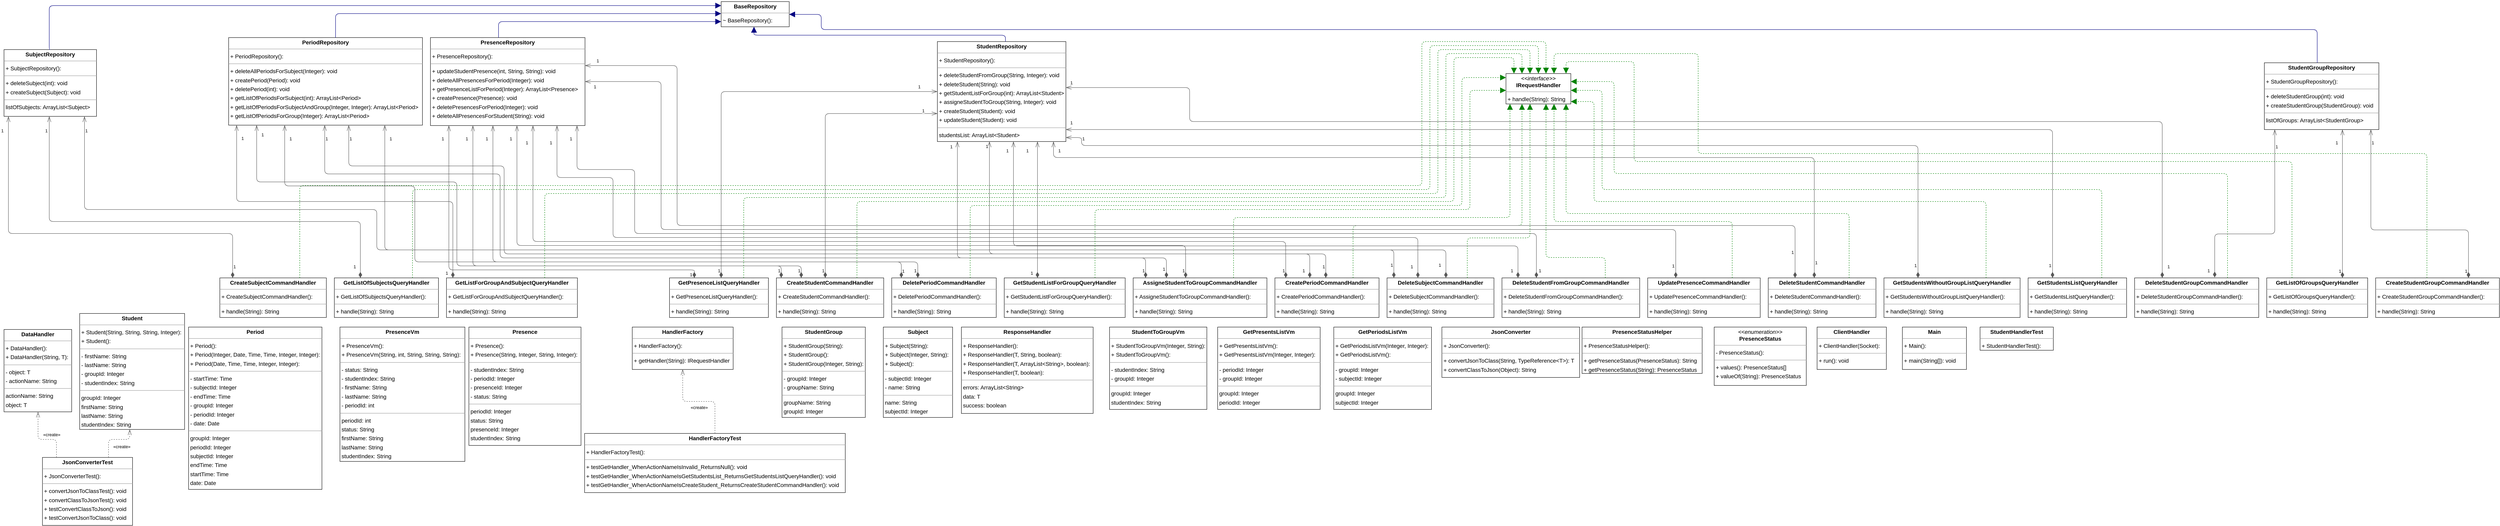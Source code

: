 <mxfile version="21.2.8" type="device">
  <diagram id="gWrEADHUVCYQD1yNP62o" name="Strona-1">
    <mxGraphModel dx="3945" dy="2470" grid="1" gridSize="10" guides="1" tooltips="1" connect="1" arrows="1" fold="1" page="0" pageScale="1" pageWidth="827" pageHeight="1169" background="none" math="0" shadow="0">
      <root>
        <mxCell id="0" />
        <mxCell id="1" parent="0" />
        <mxCell id="node6" value="&lt;p style=&quot;margin:0px;margin-top:4px;text-align:center;&quot;&gt;&lt;b&gt;AssigneStudentToGroupCommandHandler&lt;/b&gt;&lt;/p&gt;&lt;hr size=&quot;1&quot;/&gt;&lt;p style=&quot;margin:0 0 0 4px;line-height:1.6;&quot;&gt;+ AssigneStudentToGroupCommandHandler(): &lt;/p&gt;&lt;hr size=&quot;1&quot;/&gt;&lt;p style=&quot;margin:0 0 0 4px;line-height:1.6;&quot;&gt;+ handle(String): String&lt;/p&gt;" style="verticalAlign=top;align=left;overflow=fill;fontSize=14;fontFamily=Helvetica;html=1;rounded=0;shadow=0;comic=0;labelBackgroundColor=none;strokeWidth=1;" parent="1" vertex="1">
          <mxGeometry x="2649" y="671" width="334" height="99" as="geometry" />
        </mxCell>
        <mxCell id="node8" value="&lt;p style=&quot;margin:0px;margin-top:4px;text-align:center;&quot;&gt;&lt;b&gt;BaseRepository&lt;/b&gt;&lt;/p&gt;&lt;hr size=&quot;1&quot;/&gt;&lt;p style=&quot;margin:0 0 0 4px;line-height:1.6;&quot;&gt;~ BaseRepository(): &lt;/p&gt;" style="verticalAlign=top;align=left;overflow=fill;fontSize=14;fontFamily=Helvetica;html=1;rounded=0;shadow=0;comic=0;labelBackgroundColor=none;strokeWidth=1;" parent="1" vertex="1">
          <mxGeometry x="1620" y="-20" width="170" height="63" as="geometry" />
        </mxCell>
        <mxCell id="node38" value="&lt;p style=&quot;margin:0px;margin-top:4px;text-align:center;&quot;&gt;&lt;b&gt;ClientHandler&lt;/b&gt;&lt;/p&gt;&lt;hr size=&quot;1&quot;/&gt;&lt;p style=&quot;margin:0 0 0 4px;line-height:1.6;&quot;&gt;+ ClientHandler(Socket): &lt;/p&gt;&lt;hr size=&quot;1&quot;/&gt;&lt;p style=&quot;margin:0 0 0 4px;line-height:1.6;&quot;&gt;+ run(): void&lt;/p&gt;" style="verticalAlign=top;align=left;overflow=fill;fontSize=14;fontFamily=Helvetica;html=1;rounded=0;shadow=0;comic=0;labelBackgroundColor=none;strokeWidth=1;" parent="1" vertex="1">
          <mxGeometry x="4357" y="794" width="173" height="106" as="geometry" />
        </mxCell>
        <mxCell id="node29" value="&lt;p style=&quot;margin:0px;margin-top:4px;text-align:center;&quot;&gt;&lt;b&gt;CreatePeriodCommandHandler&lt;/b&gt;&lt;/p&gt;&lt;hr size=&quot;1&quot;/&gt;&lt;p style=&quot;margin:0 0 0 4px;line-height:1.6;&quot;&gt;+ CreatePeriodCommandHandler(): &lt;/p&gt;&lt;hr size=&quot;1&quot;/&gt;&lt;p style=&quot;margin:0 0 0 4px;line-height:1.6;&quot;&gt;+ handle(String): String&lt;/p&gt;" style="verticalAlign=top;align=left;overflow=fill;fontSize=14;fontFamily=Helvetica;html=1;rounded=0;shadow=0;comic=0;labelBackgroundColor=none;strokeWidth=1;" parent="1" vertex="1">
          <mxGeometry x="3003" y="671" width="260" height="99" as="geometry" />
        </mxCell>
        <mxCell id="node13" value="&lt;p style=&quot;margin:0px;margin-top:4px;text-align:center;&quot;&gt;&lt;b&gt;CreateStudentCommandHandler&lt;/b&gt;&lt;/p&gt;&lt;hr size=&quot;1&quot;/&gt;&lt;p style=&quot;margin:0 0 0 4px;line-height:1.6;&quot;&gt;+ CreateStudentCommandHandler(): &lt;/p&gt;&lt;hr size=&quot;1&quot;/&gt;&lt;p style=&quot;margin:0 0 0 4px;line-height:1.6;&quot;&gt;+ handle(String): String&lt;/p&gt;" style="verticalAlign=top;align=left;overflow=fill;fontSize=14;fontFamily=Helvetica;html=1;rounded=0;shadow=0;comic=0;labelBackgroundColor=none;strokeWidth=1;" parent="1" vertex="1">
          <mxGeometry x="1758" y="671" width="268" height="99" as="geometry" />
        </mxCell>
        <mxCell id="node15" value="&lt;p style=&quot;margin:0px;margin-top:4px;text-align:center;&quot;&gt;&lt;b&gt;CreateStudentGroupCommandHandler&lt;/b&gt;&lt;/p&gt;&lt;hr size=&quot;1&quot;/&gt;&lt;p style=&quot;margin:0 0 0 4px;line-height:1.6;&quot;&gt;+ CreateStudentGroupCommandHandler(): &lt;/p&gt;&lt;hr size=&quot;1&quot;/&gt;&lt;p style=&quot;margin:0 0 0 4px;line-height:1.6;&quot;&gt;+ handle(String): String&lt;/p&gt;" style="verticalAlign=top;align=left;overflow=fill;fontSize=14;fontFamily=Helvetica;html=1;rounded=0;shadow=0;comic=0;labelBackgroundColor=none;strokeWidth=1;" parent="1" vertex="1">
          <mxGeometry x="5752" y="671" width="309" height="99" as="geometry" />
        </mxCell>
        <mxCell id="node2" value="&lt;p style=&quot;margin:0px;margin-top:4px;text-align:center;&quot;&gt;&lt;b&gt;CreateSubjectCommandHandler&lt;/b&gt;&lt;/p&gt;&lt;hr size=&quot;1&quot;/&gt;&lt;p style=&quot;margin:0 0 0 4px;line-height:1.6;&quot;&gt;+ CreateSubjectCommandHandler(): &lt;/p&gt;&lt;hr size=&quot;1&quot;/&gt;&lt;p style=&quot;margin:0 0 0 4px;line-height:1.6;&quot;&gt;+ handle(String): String&lt;/p&gt;" style="verticalAlign=top;align=left;overflow=fill;fontSize=14;fontFamily=Helvetica;html=1;rounded=0;shadow=0;comic=0;labelBackgroundColor=none;strokeWidth=1;" parent="1" vertex="1">
          <mxGeometry x="368" y="671" width="266" height="99" as="geometry" />
        </mxCell>
        <mxCell id="node10" value="&lt;p style=&quot;margin:0px;margin-top:4px;text-align:center;&quot;&gt;&lt;b&gt;DataHandler&lt;T&gt;&lt;/b&gt;&lt;/p&gt;&lt;hr size=&quot;1&quot;/&gt;&lt;p style=&quot;margin:0 0 0 4px;line-height:1.6;&quot;&gt;+ DataHandler(): &lt;br/&gt;+ DataHandler(String, T): &lt;/p&gt;&lt;hr size=&quot;1&quot;/&gt;&lt;p style=&quot;margin:0 0 0 4px;line-height:1.6;&quot;&gt;- object: T&lt;br/&gt;- actionName: String&lt;/p&gt;&lt;hr size=&quot;1&quot;/&gt;&lt;p style=&quot;margin:0 0 0 4px;line-height:1.6;&quot;&gt; actionName: String&lt;br/&gt; object: T&lt;/p&gt;" style="verticalAlign=top;align=left;overflow=fill;fontSize=14;fontFamily=Helvetica;html=1;rounded=0;shadow=0;comic=0;labelBackgroundColor=none;strokeWidth=1;" parent="1" vertex="1">
          <mxGeometry x="-171" y="800" width="169" height="206" as="geometry" />
        </mxCell>
        <mxCell id="node24" value="&lt;p style=&quot;margin:0px;margin-top:4px;text-align:center;&quot;&gt;&lt;b&gt;DeletePeriodCommandHandler&lt;/b&gt;&lt;/p&gt;&lt;hr size=&quot;1&quot;/&gt;&lt;p style=&quot;margin:0 0 0 4px;line-height:1.6;&quot;&gt;+ DeletePeriodCommandHandler(): &lt;/p&gt;&lt;hr size=&quot;1&quot;/&gt;&lt;p style=&quot;margin:0 0 0 4px;line-height:1.6;&quot;&gt;+ handle(String): String&lt;/p&gt;" style="verticalAlign=top;align=left;overflow=fill;fontSize=14;fontFamily=Helvetica;html=1;rounded=0;shadow=0;comic=0;labelBackgroundColor=none;strokeWidth=1;" parent="1" vertex="1">
          <mxGeometry x="2046" y="671" width="261" height="99" as="geometry" />
        </mxCell>
        <mxCell id="node25" value="&lt;p style=&quot;margin:0px;margin-top:4px;text-align:center;&quot;&gt;&lt;b&gt;DeleteStudentCommandHandler&lt;/b&gt;&lt;/p&gt;&lt;hr size=&quot;1&quot;/&gt;&lt;p style=&quot;margin:0 0 0 4px;line-height:1.6;&quot;&gt;+ DeleteStudentCommandHandler(): &lt;/p&gt;&lt;hr size=&quot;1&quot;/&gt;&lt;p style=&quot;margin:0 0 0 4px;line-height:1.6;&quot;&gt;+ handle(String): String&lt;/p&gt;" style="verticalAlign=top;align=left;overflow=fill;fontSize=14;fontFamily=Helvetica;html=1;rounded=0;shadow=0;comic=0;labelBackgroundColor=none;strokeWidth=1;" parent="1" vertex="1">
          <mxGeometry x="4235" y="671" width="269" height="99" as="geometry" />
        </mxCell>
        <mxCell id="node39" value="&lt;p style=&quot;margin:0px;margin-top:4px;text-align:center;&quot;&gt;&lt;b&gt;DeleteStudentFromGroupCommandHandler&lt;/b&gt;&lt;/p&gt;&lt;hr size=&quot;1&quot;/&gt;&lt;p style=&quot;margin:0 0 0 4px;line-height:1.6;&quot;&gt;+ DeleteStudentFromGroupCommandHandler(): &lt;/p&gt;&lt;hr size=&quot;1&quot;/&gt;&lt;p style=&quot;margin:0 0 0 4px;line-height:1.6;&quot;&gt;+ handle(String): String&lt;/p&gt;" style="verticalAlign=top;align=left;overflow=fill;fontSize=14;fontFamily=Helvetica;html=1;rounded=0;shadow=0;comic=0;labelBackgroundColor=none;strokeWidth=1;" parent="1" vertex="1">
          <mxGeometry x="3570" y="671" width="344" height="99" as="geometry" />
        </mxCell>
        <mxCell id="node22" value="&lt;p style=&quot;margin:0px;margin-top:4px;text-align:center;&quot;&gt;&lt;b&gt;DeleteStudentGroupCommandHandler&lt;/b&gt;&lt;/p&gt;&lt;hr size=&quot;1&quot;/&gt;&lt;p style=&quot;margin:0 0 0 4px;line-height:1.6;&quot;&gt;+ DeleteStudentGroupCommandHandler(): &lt;/p&gt;&lt;hr size=&quot;1&quot;/&gt;&lt;p style=&quot;margin:0 0 0 4px;line-height:1.6;&quot;&gt;+ handle(String): String&lt;/p&gt;" style="verticalAlign=top;align=left;overflow=fill;fontSize=14;fontFamily=Helvetica;html=1;rounded=0;shadow=0;comic=0;labelBackgroundColor=none;strokeWidth=1;" parent="1" vertex="1">
          <mxGeometry x="5150" y="671" width="310" height="99" as="geometry" />
        </mxCell>
        <mxCell id="node11" value="&lt;p style=&quot;margin:0px;margin-top:4px;text-align:center;&quot;&gt;&lt;b&gt;DeleteSubjectCommandHandler&lt;/b&gt;&lt;/p&gt;&lt;hr size=&quot;1&quot;/&gt;&lt;p style=&quot;margin:0 0 0 4px;line-height:1.6;&quot;&gt;+ DeleteSubjectCommandHandler(): &lt;/p&gt;&lt;hr size=&quot;1&quot;/&gt;&lt;p style=&quot;margin:0 0 0 4px;line-height:1.6;&quot;&gt;+ handle(String): String&lt;/p&gt;" style="verticalAlign=top;align=left;overflow=fill;fontSize=14;fontFamily=Helvetica;html=1;rounded=0;shadow=0;comic=0;labelBackgroundColor=none;strokeWidth=1;" parent="1" vertex="1">
          <mxGeometry x="3283" y="671" width="267" height="99" as="geometry" />
        </mxCell>
        <mxCell id="node17" value="&lt;p style=&quot;margin:0px;margin-top:4px;text-align:center;&quot;&gt;&lt;b&gt;GetListForGroupAndSubjectQueryHandler&lt;/b&gt;&lt;/p&gt;&lt;hr size=&quot;1&quot;/&gt;&lt;p style=&quot;margin:0 0 0 4px;line-height:1.6;&quot;&gt;+ GetListForGroupAndSubjectQueryHandler(): &lt;/p&gt;&lt;hr size=&quot;1&quot;/&gt;&lt;p style=&quot;margin:0 0 0 4px;line-height:1.6;&quot;&gt;+ handle(String): String&lt;/p&gt;" style="verticalAlign=top;align=left;overflow=fill;fontSize=14;fontFamily=Helvetica;html=1;rounded=0;shadow=0;comic=0;labelBackgroundColor=none;strokeWidth=1;" parent="1" vertex="1">
          <mxGeometry x="934" y="671" width="327" height="99" as="geometry" />
        </mxCell>
        <mxCell id="node18" value="&lt;p style=&quot;margin:0px;margin-top:4px;text-align:center;&quot;&gt;&lt;b&gt;GetListOfGroupsQueryHandler&lt;/b&gt;&lt;/p&gt;&lt;hr size=&quot;1&quot;/&gt;&lt;p style=&quot;margin:0 0 0 4px;line-height:1.6;&quot;&gt;+ GetListOfGroupsQueryHandler(): &lt;/p&gt;&lt;hr size=&quot;1&quot;/&gt;&lt;p style=&quot;margin:0 0 0 4px;line-height:1.6;&quot;&gt;+ handle(String): String&lt;/p&gt;" style="verticalAlign=top;align=left;overflow=fill;fontSize=14;fontFamily=Helvetica;html=1;rounded=0;shadow=0;comic=0;labelBackgroundColor=none;strokeWidth=1;" parent="1" vertex="1">
          <mxGeometry x="5480" y="671" width="252" height="99" as="geometry" />
        </mxCell>
        <mxCell id="node26" value="&lt;p style=&quot;margin:0px;margin-top:4px;text-align:center;&quot;&gt;&lt;b&gt;GetListOfSubjectsQueryHandler&lt;/b&gt;&lt;/p&gt;&lt;hr size=&quot;1&quot;/&gt;&lt;p style=&quot;margin:0 0 0 4px;line-height:1.6;&quot;&gt;+ GetListOfSubjectsQueryHandler(): &lt;/p&gt;&lt;hr size=&quot;1&quot;/&gt;&lt;p style=&quot;margin:0 0 0 4px;line-height:1.6;&quot;&gt;+ handle(String): String&lt;/p&gt;" style="verticalAlign=top;align=left;overflow=fill;fontSize=14;fontFamily=Helvetica;html=1;rounded=0;shadow=0;comic=0;labelBackgroundColor=none;strokeWidth=1;" parent="1" vertex="1">
          <mxGeometry x="654" y="671" width="260" height="99" as="geometry" />
        </mxCell>
        <mxCell id="node40" value="&lt;p style=&quot;margin:0px;margin-top:4px;text-align:center;&quot;&gt;&lt;b&gt;GetPeriodsListVm&lt;/b&gt;&lt;/p&gt;&lt;hr size=&quot;1&quot;/&gt;&lt;p style=&quot;margin:0 0 0 4px;line-height:1.6;&quot;&gt;+ GetPeriodsListVm(Integer, Integer): &lt;br/&gt;+ GetPeriodsListVm(): &lt;/p&gt;&lt;hr size=&quot;1&quot;/&gt;&lt;p style=&quot;margin:0 0 0 4px;line-height:1.6;&quot;&gt;- groupId: Integer&lt;br/&gt;- subjectId: Integer&lt;/p&gt;&lt;hr size=&quot;1&quot;/&gt;&lt;p style=&quot;margin:0 0 0 4px;line-height:1.6;&quot;&gt; groupId: Integer&lt;br/&gt; subjectId: Integer&lt;/p&gt;" style="verticalAlign=top;align=left;overflow=fill;fontSize=14;fontFamily=Helvetica;html=1;rounded=0;shadow=0;comic=0;labelBackgroundColor=none;strokeWidth=1;" parent="1" vertex="1">
          <mxGeometry x="3150" y="794" width="244" height="206" as="geometry" />
        </mxCell>
        <mxCell id="node43" value="&lt;p style=&quot;margin:0px;margin-top:4px;text-align:center;&quot;&gt;&lt;b&gt;GetPresenceListQueryHandler&lt;/b&gt;&lt;/p&gt;&lt;hr size=&quot;1&quot;/&gt;&lt;p style=&quot;margin:0 0 0 4px;line-height:1.6;&quot;&gt;+ GetPresenceListQueryHandler(): &lt;/p&gt;&lt;hr size=&quot;1&quot;/&gt;&lt;p style=&quot;margin:0 0 0 4px;line-height:1.6;&quot;&gt;+ handle(String): String&lt;/p&gt;" style="verticalAlign=top;align=left;overflow=fill;fontSize=14;fontFamily=Helvetica;html=1;rounded=0;shadow=0;comic=0;labelBackgroundColor=none;strokeWidth=1;" parent="1" vertex="1">
          <mxGeometry x="1491" y="671" width="247" height="99" as="geometry" />
        </mxCell>
        <mxCell id="node23" value="&lt;p style=&quot;margin:0px;margin-top:4px;text-align:center;&quot;&gt;&lt;b&gt;GetPresentsListVm&lt;/b&gt;&lt;/p&gt;&lt;hr size=&quot;1&quot;/&gt;&lt;p style=&quot;margin:0 0 0 4px;line-height:1.6;&quot;&gt;+ GetPresentsListVm(): &lt;br/&gt;+ GetPresentsListVm(Integer, Integer): &lt;/p&gt;&lt;hr size=&quot;1&quot;/&gt;&lt;p style=&quot;margin:0 0 0 4px;line-height:1.6;&quot;&gt;- periodId: Integer&lt;br/&gt;- groupId: Integer&lt;/p&gt;&lt;hr size=&quot;1&quot;/&gt;&lt;p style=&quot;margin:0 0 0 4px;line-height:1.6;&quot;&gt; groupId: Integer&lt;br/&gt; periodId: Integer&lt;/p&gt;" style="verticalAlign=top;align=left;overflow=fill;fontSize=14;fontFamily=Helvetica;html=1;rounded=0;shadow=0;comic=0;labelBackgroundColor=none;strokeWidth=1;" parent="1" vertex="1">
          <mxGeometry x="2860" y="794" width="256" height="206" as="geometry" />
        </mxCell>
        <mxCell id="node19" value="&lt;p style=&quot;margin:0px;margin-top:4px;text-align:center;&quot;&gt;&lt;b&gt;GetStudentListForGroupQueryHandler&lt;/b&gt;&lt;/p&gt;&lt;hr size=&quot;1&quot;/&gt;&lt;p style=&quot;margin:0 0 0 4px;line-height:1.6;&quot;&gt;+ GetStudentListForGroupQueryHandler(): &lt;/p&gt;&lt;hr size=&quot;1&quot;/&gt;&lt;p style=&quot;margin:0 0 0 4px;line-height:1.6;&quot;&gt;+ handle(String): String&lt;/p&gt;" style="verticalAlign=top;align=left;overflow=fill;fontSize=14;fontFamily=Helvetica;html=1;rounded=0;shadow=0;comic=0;labelBackgroundColor=none;strokeWidth=1;" parent="1" vertex="1">
          <mxGeometry x="2327" y="671" width="302" height="99" as="geometry" />
        </mxCell>
        <mxCell id="node36" value="&lt;p style=&quot;margin:0px;margin-top:4px;text-align:center;&quot;&gt;&lt;b&gt;GetStudentsListQueryHandler&lt;/b&gt;&lt;/p&gt;&lt;hr size=&quot;1&quot;/&gt;&lt;p style=&quot;margin:0 0 0 4px;line-height:1.6;&quot;&gt;+ GetStudentsListQueryHandler(): &lt;/p&gt;&lt;hr size=&quot;1&quot;/&gt;&lt;p style=&quot;margin:0 0 0 4px;line-height:1.6;&quot;&gt;+ handle(String): String&lt;/p&gt;" style="verticalAlign=top;align=left;overflow=fill;fontSize=14;fontFamily=Helvetica;html=1;rounded=0;shadow=0;comic=0;labelBackgroundColor=none;strokeWidth=1;" parent="1" vertex="1">
          <mxGeometry x="4884" y="671" width="246" height="99" as="geometry" />
        </mxCell>
        <mxCell id="node42" value="&lt;p style=&quot;margin:0px;margin-top:4px;text-align:center;&quot;&gt;&lt;b&gt;GetStudentsWithoutGroupListQueryHandler&lt;/b&gt;&lt;/p&gt;&lt;hr size=&quot;1&quot;/&gt;&lt;p style=&quot;margin:0 0 0 4px;line-height:1.6;&quot;&gt;+ GetStudentsWithoutGroupListQueryHandler(): &lt;/p&gt;&lt;hr size=&quot;1&quot;/&gt;&lt;p style=&quot;margin:0 0 0 4px;line-height:1.6;&quot;&gt;+ handle(String): String&lt;/p&gt;" style="verticalAlign=top;align=left;overflow=fill;fontSize=14;fontFamily=Helvetica;html=1;rounded=0;shadow=0;comic=0;labelBackgroundColor=none;strokeWidth=1;" parent="1" vertex="1">
          <mxGeometry x="4524" y="671" width="340" height="99" as="geometry" />
        </mxCell>
        <mxCell id="node12" value="&lt;p style=&quot;margin:0px;margin-top:4px;text-align:center;&quot;&gt;&lt;b&gt;HandlerFactory&lt;/b&gt;&lt;/p&gt;&lt;hr size=&quot;1&quot;/&gt;&lt;p style=&quot;margin:0 0 0 4px;line-height:1.6;&quot;&gt;+ HandlerFactory(): &lt;/p&gt;&lt;hr size=&quot;1&quot;/&gt;&lt;p style=&quot;margin:0 0 0 4px;line-height:1.6;&quot;&gt;+ getHandler(String): IRequestHandler&lt;/p&gt;" style="verticalAlign=top;align=left;overflow=fill;fontSize=14;fontFamily=Helvetica;html=1;rounded=0;shadow=0;comic=0;labelBackgroundColor=none;strokeWidth=1;" parent="1" vertex="1">
          <mxGeometry x="1398" y="794" width="252" height="106" as="geometry" />
        </mxCell>
        <mxCell id="node44" value="&lt;p style=&quot;margin:0px;margin-top:4px;text-align:center;&quot;&gt;&lt;b&gt;HandlerFactoryTest&lt;/b&gt;&lt;/p&gt;&lt;hr size=&quot;1&quot;/&gt;&lt;p style=&quot;margin:0 0 0 4px;line-height:1.6;&quot;&gt;+ HandlerFactoryTest(): &lt;/p&gt;&lt;hr size=&quot;1&quot;/&gt;&lt;p style=&quot;margin:0 0 0 4px;line-height:1.6;&quot;&gt;+ testGetHandler_WhenActionNameIsInvalid_ReturnsNull(): void&lt;br/&gt;+ testGetHandler_WhenActionNameIsGetStudentsList_ReturnsGetStudentsListQueryHandler(): void&lt;br/&gt;+ testGetHandler_WhenActionNameIsCreateStudent_ReturnsCreateStudentCommandHandler(): void&lt;/p&gt;" style="verticalAlign=top;align=left;overflow=fill;fontSize=14;fontFamily=Helvetica;html=1;rounded=0;shadow=0;comic=0;labelBackgroundColor=none;strokeWidth=1;" parent="1" vertex="1">
          <mxGeometry x="1279" y="1060" width="651" height="148" as="geometry" />
        </mxCell>
        <mxCell id="node7" value="&lt;p style=&quot;margin:0px;margin-top:4px;text-align:center;&quot;&gt;&lt;i&gt;&amp;lt;&amp;lt;interface&amp;gt;&amp;gt;&lt;/i&gt;&lt;br/&gt;&lt;b&gt;IRequestHandler&lt;/b&gt;&lt;/p&gt;&lt;hr size=&quot;1&quot;/&gt;&lt;p style=&quot;margin:0 0 0 4px;line-height:1.6;&quot;&gt;+ handle(String): String&lt;/p&gt;" style="verticalAlign=top;align=left;overflow=fill;fontSize=14;fontFamily=Helvetica;html=1;rounded=0;shadow=0;comic=0;labelBackgroundColor=none;strokeWidth=1;" parent="1" vertex="1">
          <mxGeometry x="3580" y="160" width="162" height="76" as="geometry" />
        </mxCell>
        <mxCell id="node32" value="&lt;p style=&quot;margin:0px;margin-top:4px;text-align:center;&quot;&gt;&lt;b&gt;JsonConverter&lt;/b&gt;&lt;/p&gt;&lt;hr size=&quot;1&quot;/&gt;&lt;p style=&quot;margin:0 0 0 4px;line-height:1.6;&quot;&gt;+ JsonConverter(): &lt;/p&gt;&lt;hr size=&quot;1&quot;/&gt;&lt;p style=&quot;margin:0 0 0 4px;line-height:1.6;&quot;&gt;+ convertJsonToClass(String, TypeReference&amp;lt;T&amp;gt;): T&lt;br/&gt;+ convertClassToJson(Object): String&lt;/p&gt;" style="verticalAlign=top;align=left;overflow=fill;fontSize=14;fontFamily=Helvetica;html=1;rounded=0;shadow=0;comic=0;labelBackgroundColor=none;strokeWidth=1;" parent="1" vertex="1">
          <mxGeometry x="3420" y="794" width="344" height="126" as="geometry" />
        </mxCell>
        <mxCell id="node5" value="&lt;p style=&quot;margin:0px;margin-top:4px;text-align:center;&quot;&gt;&lt;b&gt;JsonConverterTest&lt;/b&gt;&lt;/p&gt;&lt;hr size=&quot;1&quot;/&gt;&lt;p style=&quot;margin:0 0 0 4px;line-height:1.6;&quot;&gt;+ JsonConverterTest(): &lt;/p&gt;&lt;hr size=&quot;1&quot;/&gt;&lt;p style=&quot;margin:0 0 0 4px;line-height:1.6;&quot;&gt;+ convertJsonToClassTest(): void&lt;br/&gt;+ convertClassToJsonTest(): void&lt;br/&gt;+ testConvertClassToJson(): void&lt;br/&gt;+ testConvertJsonToClass(): void&lt;/p&gt;" style="verticalAlign=top;align=left;overflow=fill;fontSize=14;fontFamily=Helvetica;html=1;rounded=0;shadow=0;comic=0;labelBackgroundColor=none;strokeWidth=1;" parent="1" vertex="1">
          <mxGeometry x="-75" y="1120" width="225" height="170" as="geometry" />
        </mxCell>
        <mxCell id="node31" value="&lt;p style=&quot;margin:0px;margin-top:4px;text-align:center;&quot;&gt;&lt;b&gt;Main&lt;/b&gt;&lt;/p&gt;&lt;hr size=&quot;1&quot;/&gt;&lt;p style=&quot;margin:0 0 0 4px;line-height:1.6;&quot;&gt;+ Main(): &lt;/p&gt;&lt;hr size=&quot;1&quot;/&gt;&lt;p style=&quot;margin:0 0 0 4px;line-height:1.6;&quot;&gt;+ main(String[]): void&lt;/p&gt;" style="verticalAlign=top;align=left;overflow=fill;fontSize=14;fontFamily=Helvetica;html=1;rounded=0;shadow=0;comic=0;labelBackgroundColor=none;strokeWidth=1;" parent="1" vertex="1">
          <mxGeometry x="4570" y="794" width="160" height="106" as="geometry" />
        </mxCell>
        <mxCell id="node16" value="&lt;p style=&quot;margin:0px;margin-top:4px;text-align:center;&quot;&gt;&lt;b&gt;Period&lt;/b&gt;&lt;/p&gt;&lt;hr size=&quot;1&quot;/&gt;&lt;p style=&quot;margin:0 0 0 4px;line-height:1.6;&quot;&gt;+ Period(): &lt;br/&gt;+ Period(Integer, Date, Time, Time, Integer, Integer): &lt;br/&gt;+ Period(Date, Time, Time, Integer, Integer): &lt;/p&gt;&lt;hr size=&quot;1&quot;/&gt;&lt;p style=&quot;margin:0 0 0 4px;line-height:1.6;&quot;&gt;- startTime: Time&lt;br/&gt;- subjectId: Integer&lt;br/&gt;- endTime: Time&lt;br/&gt;- groupId: Integer&lt;br/&gt;- periodId: Integer&lt;br/&gt;- date: Date&lt;/p&gt;&lt;hr size=&quot;1&quot;/&gt;&lt;p style=&quot;margin:0 0 0 4px;line-height:1.6;&quot;&gt; groupId: Integer&lt;br/&gt; periodId: Integer&lt;br/&gt; subjectId: Integer&lt;br/&gt; endTime: Time&lt;br/&gt; startTime: Time&lt;br/&gt; date: Date&lt;/p&gt;" style="verticalAlign=top;align=left;overflow=fill;fontSize=14;fontFamily=Helvetica;html=1;rounded=0;shadow=0;comic=0;labelBackgroundColor=none;strokeWidth=1;" parent="1" vertex="1">
          <mxGeometry x="290" y="794" width="333" height="406" as="geometry" />
        </mxCell>
        <mxCell id="node0" value="&lt;p style=&quot;margin:0px;margin-top:4px;text-align:center;&quot;&gt;&lt;b&gt;PeriodRepository&lt;/b&gt;&lt;/p&gt;&lt;hr size=&quot;1&quot;/&gt;&lt;p style=&quot;margin:0 0 0 4px;line-height:1.6;&quot;&gt;+ PeriodRepository(): &lt;/p&gt;&lt;hr size=&quot;1&quot;/&gt;&lt;p style=&quot;margin:0 0 0 4px;line-height:1.6;&quot;&gt;+ deleteAllPeriodsForSubject(Integer): void&lt;br/&gt;+ createPeriod(Period): void&lt;br/&gt;+ deletePeriod(int): void&lt;br/&gt;+ getListOfPeriodsForSubject(int): ArrayList&amp;lt;Period&amp;gt;&lt;br/&gt;+ getListOfPeriodsForSubjectAndGroup(Integer, Integer): ArrayList&amp;lt;Period&amp;gt;&lt;br/&gt;+ getListOfPeriodsForGroup(Integer): ArrayList&amp;lt;Period&amp;gt;&lt;/p&gt;" style="verticalAlign=top;align=left;overflow=fill;fontSize=14;fontFamily=Helvetica;html=1;rounded=0;shadow=0;comic=0;labelBackgroundColor=none;strokeWidth=1;" parent="1" vertex="1">
          <mxGeometry x="390" y="70" width="484" height="219" as="geometry" />
        </mxCell>
        <mxCell id="node41" value="&lt;p style=&quot;margin:0px;margin-top:4px;text-align:center;&quot;&gt;&lt;b&gt;Presence&lt;/b&gt;&lt;/p&gt;&lt;hr size=&quot;1&quot;/&gt;&lt;p style=&quot;margin:0 0 0 4px;line-height:1.6;&quot;&gt;+ Presence(): &lt;br/&gt;+ Presence(String, Integer, String, Integer): &lt;/p&gt;&lt;hr size=&quot;1&quot;/&gt;&lt;p style=&quot;margin:0 0 0 4px;line-height:1.6;&quot;&gt;- studentIndex: String&lt;br/&gt;- periodId: Integer&lt;br/&gt;- presenceId: Integer&lt;br/&gt;- status: String&lt;/p&gt;&lt;hr size=&quot;1&quot;/&gt;&lt;p style=&quot;margin:0 0 0 4px;line-height:1.6;&quot;&gt; periodId: Integer&lt;br/&gt; status: String&lt;br/&gt; presenceId: Integer&lt;br/&gt; studentIndex: String&lt;/p&gt;" style="verticalAlign=top;align=left;overflow=fill;fontSize=14;fontFamily=Helvetica;html=1;rounded=0;shadow=0;comic=0;labelBackgroundColor=none;strokeWidth=1;" parent="1" vertex="1">
          <mxGeometry x="990" y="794" width="280" height="296" as="geometry" />
        </mxCell>
        <mxCell id="node1" value="&lt;p style=&quot;margin:0px;margin-top:4px;text-align:center;&quot;&gt;&lt;b&gt;PresenceRepository&lt;/b&gt;&lt;/p&gt;&lt;hr size=&quot;1&quot;/&gt;&lt;p style=&quot;margin:0 0 0 4px;line-height:1.6;&quot;&gt;+ PresenceRepository(): &lt;/p&gt;&lt;hr size=&quot;1&quot;/&gt;&lt;p style=&quot;margin:0 0 0 4px;line-height:1.6;&quot;&gt;+ updateStudentPresence(int, String, String): void&lt;br/&gt;+ deleteAllPresencesForPeriod(Integer): void&lt;br/&gt;+ getPresenceListForPeriod(Integer): ArrayList&amp;lt;Presence&amp;gt;&lt;br/&gt;+ createPresence(Presence): void&lt;br/&gt;+ deletePresencesForPeriod(Integer): void&lt;br/&gt;+ deleteAllPresencesForStudent(String): void&lt;/p&gt;" style="verticalAlign=top;align=left;overflow=fill;fontSize=14;fontFamily=Helvetica;html=1;rounded=0;shadow=0;comic=0;labelBackgroundColor=none;strokeWidth=1;" parent="1" vertex="1">
          <mxGeometry x="894" y="70" width="386" height="220" as="geometry" />
        </mxCell>
        <mxCell id="node14" value="&lt;p style=&quot;margin:0px;margin-top:4px;text-align:center;&quot;&gt;&lt;i&gt;&amp;lt;&amp;lt;enumeration&amp;gt;&amp;gt;&lt;/i&gt;&lt;br/&gt;&lt;b&gt;PresenceStatus&lt;/b&gt;&lt;/p&gt;&lt;hr size=&quot;1&quot;/&gt;&lt;p style=&quot;margin:0 0 0 4px;line-height:1.6;&quot;&gt;- PresenceStatus(): &lt;/p&gt;&lt;hr size=&quot;1&quot;/&gt;&lt;p style=&quot;margin:0 0 0 4px;line-height:1.6;&quot;&gt;+ values(): PresenceStatus[]&lt;br/&gt;+ valueOf(String): PresenceStatus&lt;/p&gt;" style="verticalAlign=top;align=left;overflow=fill;fontSize=14;fontFamily=Helvetica;html=1;rounded=0;shadow=0;comic=0;labelBackgroundColor=none;strokeWidth=1;" parent="1" vertex="1">
          <mxGeometry x="4100" y="794" width="230" height="146" as="geometry" />
        </mxCell>
        <mxCell id="node35" value="&lt;p style=&quot;margin:0px;margin-top:4px;text-align:center;&quot;&gt;&lt;b&gt;PresenceStatusHelper&lt;/b&gt;&lt;/p&gt;&lt;hr size=&quot;1&quot;/&gt;&lt;p style=&quot;margin:0 0 0 4px;line-height:1.6;&quot;&gt;+ PresenceStatusHelper(): &lt;/p&gt;&lt;hr size=&quot;1&quot;/&gt;&lt;p style=&quot;margin:0 0 0 4px;line-height:1.6;&quot;&gt;+ getPresenceStatus(PresenceStatus): String&lt;br/&gt;+ getPresenceStatus(String): PresenceStatus&lt;/p&gt;" style="verticalAlign=top;align=left;overflow=fill;fontSize=14;fontFamily=Helvetica;html=1;rounded=0;shadow=0;comic=0;labelBackgroundColor=none;strokeWidth=1;" parent="1" vertex="1">
          <mxGeometry x="3770" y="794" width="300" height="116" as="geometry" />
        </mxCell>
        <mxCell id="node4" value="&lt;p style=&quot;margin:0px;margin-top:4px;text-align:center;&quot;&gt;&lt;b&gt;PresenceVm&lt;/b&gt;&lt;/p&gt;&lt;hr size=&quot;1&quot;/&gt;&lt;p style=&quot;margin:0 0 0 4px;line-height:1.6;&quot;&gt;+ PresenceVm(): &lt;br/&gt;+ PresenceVm(String, int, String, String, String): &lt;/p&gt;&lt;hr size=&quot;1&quot;/&gt;&lt;p style=&quot;margin:0 0 0 4px;line-height:1.6;&quot;&gt;- status: String&lt;br/&gt;- studentIndex: String&lt;br/&gt;- firstName: String&lt;br/&gt;- lastName: String&lt;br/&gt;- periodId: int&lt;/p&gt;&lt;hr size=&quot;1&quot;/&gt;&lt;p style=&quot;margin:0 0 0 4px;line-height:1.6;&quot;&gt; periodId: int&lt;br/&gt; status: String&lt;br/&gt; firstName: String&lt;br/&gt; lastName: String&lt;br/&gt; studentIndex: String&lt;/p&gt;" style="verticalAlign=top;align=left;overflow=fill;fontSize=14;fontFamily=Helvetica;html=1;rounded=0;shadow=0;comic=0;labelBackgroundColor=none;strokeWidth=1;" parent="1" vertex="1">
          <mxGeometry x="668" y="794" width="312" height="336" as="geometry" />
        </mxCell>
        <mxCell id="node21" value="&lt;p style=&quot;margin:0px;margin-top:4px;text-align:center;&quot;&gt;&lt;b&gt;ResponseHandler&lt;T&gt;&lt;/b&gt;&lt;/p&gt;&lt;hr size=&quot;1&quot;/&gt;&lt;p style=&quot;margin:0 0 0 4px;line-height:1.6;&quot;&gt;+ ResponseHandler(): &lt;br/&gt;+ ResponseHandler(T, String, boolean): &lt;br/&gt;+ ResponseHandler(T, ArrayList&amp;lt;String&amp;gt;, boolean): &lt;br/&gt;+ ResponseHandler(T, boolean): &lt;/p&gt;&lt;hr size=&quot;1&quot;/&gt;&lt;p style=&quot;margin:0 0 0 4px;line-height:1.6;&quot;&gt; errors: ArrayList&amp;lt;String&amp;gt;&lt;br/&gt; data: T&lt;br/&gt; success: boolean&lt;/p&gt;" style="verticalAlign=top;align=left;overflow=fill;fontSize=14;fontFamily=Helvetica;html=1;rounded=0;shadow=0;comic=0;labelBackgroundColor=none;strokeWidth=1;" parent="1" vertex="1">
          <mxGeometry x="2220" y="794" width="329" height="216" as="geometry" />
        </mxCell>
        <mxCell id="node28" value="&lt;p style=&quot;margin:0px;margin-top:4px;text-align:center;&quot;&gt;&lt;b&gt;Student&lt;/b&gt;&lt;/p&gt;&lt;hr size=&quot;1&quot;/&gt;&lt;p style=&quot;margin:0 0 0 4px;line-height:1.6;&quot;&gt;+ Student(String, String, String, Integer): &lt;br/&gt;+ Student(): &lt;/p&gt;&lt;hr size=&quot;1&quot;/&gt;&lt;p style=&quot;margin:0 0 0 4px;line-height:1.6;&quot;&gt;- firstName: String&lt;br/&gt;- lastName: String&lt;br/&gt;- groupId: Integer&lt;br/&gt;- studentIndex: String&lt;/p&gt;&lt;hr size=&quot;1&quot;/&gt;&lt;p style=&quot;margin:0 0 0 4px;line-height:1.6;&quot;&gt; groupId: Integer&lt;br/&gt; firstName: String&lt;br/&gt; lastName: String&lt;br/&gt; studentIndex: String&lt;/p&gt;" style="verticalAlign=top;align=left;overflow=fill;fontSize=14;fontFamily=Helvetica;html=1;rounded=0;shadow=0;comic=0;labelBackgroundColor=none;strokeWidth=1;" parent="1" vertex="1">
          <mxGeometry x="18" y="760" width="262" height="290" as="geometry" />
        </mxCell>
        <mxCell id="node30" value="&lt;p style=&quot;margin:0px;margin-top:4px;text-align:center;&quot;&gt;&lt;b&gt;StudentGroup&lt;/b&gt;&lt;/p&gt;&lt;hr size=&quot;1&quot;/&gt;&lt;p style=&quot;margin:0 0 0 4px;line-height:1.6;&quot;&gt;+ StudentGroup(String): &lt;br/&gt;+ StudentGroup(): &lt;br/&gt;+ StudentGroup(Integer, String): &lt;/p&gt;&lt;hr size=&quot;1&quot;/&gt;&lt;p style=&quot;margin:0 0 0 4px;line-height:1.6;&quot;&gt;- groupId: Integer&lt;br/&gt;- groupName: String&lt;/p&gt;&lt;hr size=&quot;1&quot;/&gt;&lt;p style=&quot;margin:0 0 0 4px;line-height:1.6;&quot;&gt; groupName: String&lt;br/&gt; groupId: Integer&lt;/p&gt;" style="verticalAlign=top;align=left;overflow=fill;fontSize=14;fontFamily=Helvetica;html=1;rounded=0;shadow=0;comic=0;labelBackgroundColor=none;strokeWidth=1;" parent="1" vertex="1">
          <mxGeometry x="1772" y="794" width="208" height="226" as="geometry" />
        </mxCell>
        <mxCell id="node34" value="&lt;p style=&quot;margin:0px;margin-top:4px;text-align:center;&quot;&gt;&lt;b&gt;StudentGroupRepository&lt;/b&gt;&lt;/p&gt;&lt;hr size=&quot;1&quot;/&gt;&lt;p style=&quot;margin:0 0 0 4px;line-height:1.6;&quot;&gt;+ StudentGroupRepository(): &lt;/p&gt;&lt;hr size=&quot;1&quot;/&gt;&lt;p style=&quot;margin:0 0 0 4px;line-height:1.6;&quot;&gt;+ deleteStudentGroup(int): void&lt;br/&gt;+ createStudentGroup(StudentGroup): void&lt;/p&gt;&lt;hr size=&quot;1&quot;/&gt;&lt;p style=&quot;margin:0 0 0 4px;line-height:1.6;&quot;&gt; listOfGroups: ArrayList&amp;lt;StudentGroup&amp;gt;&lt;/p&gt;" style="verticalAlign=top;align=left;overflow=fill;fontSize=14;fontFamily=Helvetica;html=1;rounded=0;shadow=0;comic=0;labelBackgroundColor=none;strokeWidth=1;" parent="1" vertex="1">
          <mxGeometry x="5474" y="133" width="286" height="167" as="geometry" />
        </mxCell>
        <mxCell id="node9" value="&lt;p style=&quot;margin:0px;margin-top:4px;text-align:center;&quot;&gt;&lt;b&gt;StudentHandlerTest&lt;/b&gt;&lt;/p&gt;&lt;hr size=&quot;1&quot;/&gt;&lt;p style=&quot;margin:0 0 0 4px;line-height:1.6;&quot;&gt;+ StudentHandlerTest(): &lt;/p&gt;" style="verticalAlign=top;align=left;overflow=fill;fontSize=14;fontFamily=Helvetica;html=1;rounded=0;shadow=0;comic=0;labelBackgroundColor=none;strokeWidth=1;" parent="1" vertex="1">
          <mxGeometry x="4764" y="794" width="183" height="58" as="geometry" />
        </mxCell>
        <mxCell id="node3" value="&lt;p style=&quot;margin:0px;margin-top:4px;text-align:center;&quot;&gt;&lt;b&gt;StudentRepository&lt;/b&gt;&lt;/p&gt;&lt;hr size=&quot;1&quot;/&gt;&lt;p style=&quot;margin:0 0 0 4px;line-height:1.6;&quot;&gt;+ StudentRepository(): &lt;/p&gt;&lt;hr size=&quot;1&quot;/&gt;&lt;p style=&quot;margin:0 0 0 4px;line-height:1.6;&quot;&gt;+ deleteStudentFromGroup(String, Integer): void&lt;br/&gt;+ deleteStudent(String): void&lt;br/&gt;+ getStudentListForGroup(int): ArrayList&amp;lt;Student&amp;gt;&lt;br/&gt;+ assigneStudentToGroup(String, Integer): void&lt;br/&gt;+ createStudent(Student): void&lt;br/&gt;+ updateStudent(Student): void&lt;/p&gt;&lt;hr size=&quot;1&quot;/&gt;&lt;p style=&quot;margin:0 0 0 4px;line-height:1.6;&quot;&gt; studentsList: ArrayList&amp;lt;Student&amp;gt;&lt;/p&gt;" style="verticalAlign=top;align=left;overflow=fill;fontSize=14;fontFamily=Helvetica;html=1;rounded=0;shadow=0;comic=0;labelBackgroundColor=none;strokeWidth=1;" parent="1" vertex="1">
          <mxGeometry x="2160" y="80" width="321" height="250" as="geometry" />
        </mxCell>
        <mxCell id="node33" value="&lt;p style=&quot;margin:0px;margin-top:4px;text-align:center;&quot;&gt;&lt;b&gt;StudentToGroupVm&lt;/b&gt;&lt;/p&gt;&lt;hr size=&quot;1&quot;/&gt;&lt;p style=&quot;margin:0 0 0 4px;line-height:1.6;&quot;&gt;+ StudentToGroupVm(Integer, String): &lt;br/&gt;+ StudentToGroupVm(): &lt;/p&gt;&lt;hr size=&quot;1&quot;/&gt;&lt;p style=&quot;margin:0 0 0 4px;line-height:1.6;&quot;&gt;- studentIndex: String&lt;br/&gt;- groupId: Integer&lt;/p&gt;&lt;hr size=&quot;1&quot;/&gt;&lt;p style=&quot;margin:0 0 0 4px;line-height:1.6;&quot;&gt; groupId: Integer&lt;br/&gt; studentIndex: String&lt;/p&gt;" style="verticalAlign=top;align=left;overflow=fill;fontSize=14;fontFamily=Helvetica;html=1;rounded=0;shadow=0;comic=0;labelBackgroundColor=none;strokeWidth=1;" parent="1" vertex="1">
          <mxGeometry x="2590" y="794" width="243" height="206" as="geometry" />
        </mxCell>
        <mxCell id="node27" value="&lt;p style=&quot;margin:0px;margin-top:4px;text-align:center;&quot;&gt;&lt;b&gt;Subject&lt;/b&gt;&lt;/p&gt;&lt;hr size=&quot;1&quot;/&gt;&lt;p style=&quot;margin:0 0 0 4px;line-height:1.6;&quot;&gt;+ Subject(String): &lt;br/&gt;+ Subject(Integer, String): &lt;br/&gt;+ Subject(): &lt;/p&gt;&lt;hr size=&quot;1&quot;/&gt;&lt;p style=&quot;margin:0 0 0 4px;line-height:1.6;&quot;&gt;- subjectId: Integer&lt;br/&gt;- name: String&lt;/p&gt;&lt;hr size=&quot;1&quot;/&gt;&lt;p style=&quot;margin:0 0 0 4px;line-height:1.6;&quot;&gt; name: String&lt;br/&gt; subjectId: Integer&lt;/p&gt;" style="verticalAlign=top;align=left;overflow=fill;fontSize=14;fontFamily=Helvetica;html=1;rounded=0;shadow=0;comic=0;labelBackgroundColor=none;strokeWidth=1;" parent="1" vertex="1">
          <mxGeometry x="2025" y="794" width="173" height="226" as="geometry" />
        </mxCell>
        <mxCell id="node37" value="&lt;p style=&quot;margin:0px;margin-top:4px;text-align:center;&quot;&gt;&lt;b&gt;SubjectRepository&lt;/b&gt;&lt;/p&gt;&lt;hr size=&quot;1&quot;/&gt;&lt;p style=&quot;margin:0 0 0 4px;line-height:1.6;&quot;&gt;+ SubjectRepository(): &lt;/p&gt;&lt;hr size=&quot;1&quot;/&gt;&lt;p style=&quot;margin:0 0 0 4px;line-height:1.6;&quot;&gt;+ deleteSubject(int): void&lt;br/&gt;+ createSubject(Subject): void&lt;/p&gt;&lt;hr size=&quot;1&quot;/&gt;&lt;p style=&quot;margin:0 0 0 4px;line-height:1.6;&quot;&gt; listOfSubjects: ArrayList&amp;lt;Subject&amp;gt;&lt;/p&gt;" style="verticalAlign=top;align=left;overflow=fill;fontSize=14;fontFamily=Helvetica;html=1;rounded=0;shadow=0;comic=0;labelBackgroundColor=none;strokeWidth=1;" parent="1" vertex="1">
          <mxGeometry x="-171" y="100" width="231" height="167" as="geometry" />
        </mxCell>
        <mxCell id="node20" value="&lt;p style=&quot;margin:0px;margin-top:4px;text-align:center;&quot;&gt;&lt;b&gt;UpdatePresenceCommandHandler&lt;/b&gt;&lt;/p&gt;&lt;hr size=&quot;1&quot;/&gt;&lt;p style=&quot;margin:0 0 0 4px;line-height:1.6;&quot;&gt;+ UpdatePresenceCommandHandler(): &lt;/p&gt;&lt;hr size=&quot;1&quot;/&gt;&lt;p style=&quot;margin:0 0 0 4px;line-height:1.6;&quot;&gt;+ handle(String): String&lt;/p&gt;" style="verticalAlign=top;align=left;overflow=fill;fontSize=14;fontFamily=Helvetica;html=1;rounded=0;shadow=0;comic=0;labelBackgroundColor=none;strokeWidth=1;" parent="1" vertex="1">
          <mxGeometry x="3934" y="671" width="281" height="99" as="geometry" />
        </mxCell>
        <mxCell id="edge7" value="" style="html=1;rounded=1;edgeStyle=orthogonalEdgeStyle;dashed=1;startArrow=none;endArrow=block;endSize=12;strokeColor=#008200;exitX=0.750;exitY=0.001;exitDx=0;exitDy=0;" parent="1" source="node6" target="node7" edge="1">
          <mxGeometry width="50" height="50" relative="1" as="geometry">
            <Array as="points">
              <mxPoint x="2900" y="520" />
              <mxPoint x="3590" y="520" />
            </Array>
          </mxGeometry>
        </mxCell>
        <mxCell id="edge23" value="" style="html=1;rounded=1;edgeStyle=orthogonalEdgeStyle;dashed=0;startArrow=diamondThin;endArrow=openThin;endSize=12;strokeColor=#595959;startFill=1;startSize=12;" parent="1" source="node6" target="node0" edge="1">
          <mxGeometry width="50" height="50" relative="1" as="geometry">
            <Array as="points">
              <mxPoint x="2732" y="621" />
              <mxPoint x="1068" y="621" />
              <mxPoint x="1068" y="411" />
              <mxPoint x="630" y="411" />
            </Array>
          </mxGeometry>
        </mxCell>
        <mxCell id="label138" value="1" style="edgeLabel;resizable=0;html=1;align=left;verticalAlign=top;strokeColor=default;" parent="edge23" vertex="1" connectable="0">
          <mxGeometry x="2770" y="640" as="geometry" />
        </mxCell>
        <mxCell id="label142" value="1" style="edgeLabel;resizable=0;html=1;align=left;verticalAlign=top;strokeColor=default;" parent="edge23" vertex="1" connectable="0">
          <mxGeometry x="630" y="310" as="geometry" />
        </mxCell>
        <mxCell id="edge30" value="" style="html=1;rounded=1;edgeStyle=orthogonalEdgeStyle;dashed=0;startArrow=diamondThin;endArrow=openThin;endSize=12;strokeColor=#595959;startFill=1;startSize=12;" parent="1" source="node6" target="node1" edge="1">
          <mxGeometry width="50" height="50" relative="1" as="geometry">
            <Array as="points">
              <mxPoint x="2780" y="590" />
              <mxPoint x="1110" y="590" />
            </Array>
          </mxGeometry>
        </mxCell>
        <mxCell id="label180" value="1" style="edgeLabel;resizable=0;html=1;align=left;verticalAlign=top;strokeColor=default;" parent="edge30" vertex="1" connectable="0">
          <mxGeometry x="2721" y="636" as="geometry" />
        </mxCell>
        <mxCell id="label184" value="1" style="edgeLabel;resizable=0;html=1;align=left;verticalAlign=top;strokeColor=default;" parent="edge30" vertex="1" connectable="0">
          <mxGeometry x="1190" y="320" as="geometry" />
        </mxCell>
        <mxCell id="edge55" value="" style="html=1;rounded=1;edgeStyle=orthogonalEdgeStyle;dashed=0;startArrow=diamondThin;endArrow=openThin;endSize=12;strokeColor=#595959;startFill=1;startSize=12;" parent="1" source="node6" target="node3" edge="1">
          <mxGeometry width="50" height="50" relative="1" as="geometry">
            <Array as="points">
              <mxPoint x="2680" y="621" />
              <mxPoint x="2210" y="621" />
            </Array>
          </mxGeometry>
        </mxCell>
        <mxCell id="label330" value="1" style="edgeLabel;resizable=0;html=1;align=left;verticalAlign=top;strokeColor=default;" parent="edge55" vertex="1" connectable="0">
          <mxGeometry x="2670" y="640" as="geometry" />
        </mxCell>
        <mxCell id="label334" value="1" style="edgeLabel;resizable=0;html=1;align=left;verticalAlign=top;strokeColor=default;" parent="edge55" vertex="1" connectable="0">
          <mxGeometry x="2110" y="180" as="geometry" />
        </mxCell>
        <mxCell id="edge9" value="" style="html=1;rounded=1;edgeStyle=orthogonalEdgeStyle;dashed=1;startArrow=none;endArrow=block;endSize=12;strokeColor=#008200;exitX=0.750;exitY=0.001;exitDx=0;exitDy=0;" parent="1" source="node29" target="node7" edge="1">
          <mxGeometry width="50" height="50" relative="1" as="geometry">
            <Array as="points">
              <mxPoint x="3198" y="540" />
              <mxPoint x="3620" y="540" />
            </Array>
          </mxGeometry>
        </mxCell>
        <mxCell id="edge46" value="" style="html=1;rounded=1;edgeStyle=orthogonalEdgeStyle;dashed=0;startArrow=diamondThin;endArrow=openThin;endSize=12;strokeColor=#595959;startFill=1;startSize=12;" parent="1" source="node29" target="node0" edge="1">
          <mxGeometry width="50" height="50" relative="1" as="geometry">
            <Array as="points">
              <mxPoint x="3090" y="611" />
              <mxPoint x="1078" y="611" />
              <mxPoint x="1078" y="391" />
              <mxPoint x="690" y="391" />
            </Array>
          </mxGeometry>
        </mxCell>
        <mxCell id="label276" value="1" style="edgeLabel;resizable=0;html=1;align=left;verticalAlign=top;strokeColor=default;" parent="edge46" vertex="1" connectable="0">
          <mxGeometry x="3070" y="640" as="geometry" />
        </mxCell>
        <mxCell id="label280" value="1" style="edgeLabel;resizable=0;html=1;align=left;verticalAlign=top;strokeColor=default;" parent="edge46" vertex="1" connectable="0">
          <mxGeometry x="690" y="310" as="geometry" />
        </mxCell>
        <mxCell id="edge29" value="" style="html=1;rounded=1;edgeStyle=orthogonalEdgeStyle;dashed=0;startArrow=diamondThin;endArrow=openThin;endSize=12;strokeColor=#595959;startFill=1;startSize=12;" parent="1" source="node29" target="node1" edge="1">
          <mxGeometry width="50" height="50" relative="1" as="geometry">
            <Array as="points">
              <mxPoint x="3030" y="580" />
              <mxPoint x="1150" y="580" />
            </Array>
          </mxGeometry>
        </mxCell>
        <mxCell id="label174" value="1" style="edgeLabel;resizable=0;html=1;align=left;verticalAlign=top;strokeColor=default;" parent="edge29" vertex="1" connectable="0">
          <mxGeometry x="3020" y="640" as="geometry" />
        </mxCell>
        <mxCell id="label178" value="1" style="edgeLabel;resizable=0;html=1;align=left;verticalAlign=top;strokeColor=default;" parent="edge29" vertex="1" connectable="0">
          <mxGeometry x="1130" y="320" as="geometry" />
        </mxCell>
        <mxCell id="edge53" value="" style="html=1;rounded=1;edgeStyle=orthogonalEdgeStyle;dashed=0;startArrow=diamondThin;endArrow=openThin;endSize=12;strokeColor=#595959;startFill=1;startSize=12;" parent="1" source="node29" target="node3" edge="1">
          <mxGeometry width="50" height="50" relative="1" as="geometry">
            <Array as="points">
              <mxPoint x="3130" y="611" />
              <mxPoint x="2290" y="611" />
            </Array>
          </mxGeometry>
        </mxCell>
        <mxCell id="label318" value="1" style="edgeLabel;resizable=0;html=1;align=left;verticalAlign=top;strokeColor=default;" parent="edge53" vertex="1" connectable="0">
          <mxGeometry x="3120" y="630" as="geometry" />
        </mxCell>
        <mxCell id="label322" value="1" style="edgeLabel;resizable=0;html=1;align=left;verticalAlign=top;strokeColor=default;" parent="edge53" vertex="1" connectable="0">
          <mxGeometry x="2279" y="329" as="geometry" />
        </mxCell>
        <mxCell id="edge8" value="" style="html=1;rounded=1;edgeStyle=orthogonalEdgeStyle;dashed=1;startArrow=none;endArrow=block;endSize=12;strokeColor=#008200;exitX=0.750;exitY=0.001;exitDx=0;exitDy=0;" parent="1" source="node13" target="node7" edge="1">
          <mxGeometry width="50" height="50" relative="1" as="geometry">
            <Array as="points">
              <mxPoint x="1959" y="480" />
              <mxPoint x="3450" y="480" />
              <mxPoint x="3450" y="120" />
              <mxPoint x="3600" y="120" />
            </Array>
          </mxGeometry>
        </mxCell>
        <mxCell id="edge33" value="" style="html=1;rounded=1;edgeStyle=orthogonalEdgeStyle;dashed=0;startArrow=diamondThin;endArrow=openThin;endSize=12;strokeColor=#595959;startFill=1;startSize=12;" parent="1" source="node13" target="node0" edge="1">
          <mxGeometry width="50" height="50" relative="1" as="geometry">
            <Array as="points">
              <mxPoint x="1770" y="641" />
              <mxPoint x="960" y="641" />
              <mxPoint x="960" y="431" />
              <mxPoint x="460" y="431" />
            </Array>
          </mxGeometry>
        </mxCell>
        <mxCell id="label198" value="1" style="edgeLabel;resizable=0;html=1;align=left;verticalAlign=top;strokeColor=default;" parent="edge33" vertex="1" connectable="0">
          <mxGeometry x="1870" y="640" as="geometry" />
        </mxCell>
        <mxCell id="label202" value="1" style="edgeLabel;resizable=0;html=1;align=left;verticalAlign=top;strokeColor=default;" parent="edge33" vertex="1" connectable="0">
          <mxGeometry x="540" y="310" as="geometry" />
        </mxCell>
        <mxCell id="edge40" value="" style="html=1;rounded=1;edgeStyle=orthogonalEdgeStyle;dashed=0;startArrow=diamondThin;endArrow=openThin;endSize=12;strokeColor=#595959;startFill=1;startSize=12;" parent="1" source="node13" target="node1" edge="1">
          <mxGeometry width="50" height="50" relative="1" as="geometry">
            <Array as="points">
              <mxPoint x="1820" y="641" />
              <mxPoint x="1000" y="641" />
            </Array>
            <mxPoint x="1770.0" y="671" as="sourcePoint" />
            <mxPoint x="1077" y="290.0" as="targetPoint" />
          </mxGeometry>
        </mxCell>
        <mxCell id="label240" value="1" style="edgeLabel;resizable=0;html=1;align=left;verticalAlign=top;strokeColor=default;" parent="edge40" vertex="1" connectable="0">
          <mxGeometry x="1760" y="640" as="geometry" />
        </mxCell>
        <mxCell id="label244" value="1" style="edgeLabel;resizable=0;html=1;align=left;verticalAlign=top;strokeColor=default;" parent="edge40" vertex="1" connectable="0">
          <mxGeometry x="920" y="310" as="geometry" />
        </mxCell>
        <mxCell id="edge32" value="" style="html=1;rounded=1;edgeStyle=orthogonalEdgeStyle;dashed=0;startArrow=diamondThin;endArrow=openThin;endSize=12;strokeColor=#595959;startFill=1;startSize=12;" parent="1" source="node13" target="node3" edge="1">
          <mxGeometry width="50" height="50" relative="1" as="geometry">
            <Array as="points">
              <mxPoint x="1880" y="260" />
            </Array>
          </mxGeometry>
        </mxCell>
        <mxCell id="label192" value="1" style="edgeLabel;resizable=0;html=1;align=left;verticalAlign=top;strokeColor=default;" parent="edge32" vertex="1" connectable="0">
          <mxGeometry x="1810" y="640" as="geometry" />
        </mxCell>
        <mxCell id="label196" value="1" style="edgeLabel;resizable=0;html=1;align=left;verticalAlign=top;strokeColor=default;" parent="edge32" vertex="1" connectable="0">
          <mxGeometry x="2520" y="310" as="geometry" />
        </mxCell>
        <mxCell id="edge19" value="" style="html=1;rounded=1;edgeStyle=orthogonalEdgeStyle;dashed=1;startArrow=none;endArrow=block;endSize=12;strokeColor=#008200;" parent="1" source="node15" target="node7" edge="1">
          <mxGeometry width="50" height="50" relative="1" as="geometry">
            <Array as="points">
              <mxPoint x="5880" y="360" />
              <mxPoint x="4060" y="360" />
              <mxPoint x="4060" y="110" />
              <mxPoint x="3700" y="110" />
            </Array>
          </mxGeometry>
        </mxCell>
        <mxCell id="edge54" value="" style="html=1;rounded=1;edgeStyle=orthogonalEdgeStyle;dashed=0;startArrow=diamondThin;endArrow=openThin;endSize=12;strokeColor=#595959;exitX=0.750;exitY=0.000;exitDx=0;exitDy=0;startFill=1;startSize=12;" parent="1" source="node15" target="node34" edge="1">
          <mxGeometry width="50" height="50" relative="1" as="geometry">
            <Array as="points">
              <mxPoint x="5984" y="551" />
              <mxPoint x="5740" y="551" />
            </Array>
          </mxGeometry>
        </mxCell>
        <mxCell id="label324" value="1" style="edgeLabel;resizable=0;html=1;align=left;verticalAlign=top;strokeColor=default;" parent="edge54" vertex="1" connectable="0">
          <mxGeometry x="5973" y="641" as="geometry" />
        </mxCell>
        <mxCell id="label328" value="1" style="edgeLabel;resizable=0;html=1;align=left;verticalAlign=top;strokeColor=default;" parent="edge54" vertex="1" connectable="0">
          <mxGeometry x="5500" y="330" as="geometry" />
        </mxCell>
        <mxCell id="edge15" value="" style="html=1;rounded=1;edgeStyle=orthogonalEdgeStyle;dashed=1;startArrow=none;endArrow=block;endSize=12;strokeColor=#008200;exitX=0.750;exitY=0.001;exitDx=0;exitDy=0;" parent="1" source="node2" target="node7" edge="1">
          <mxGeometry width="50" height="50" relative="1" as="geometry">
            <Array as="points">
              <mxPoint x="568" y="440" />
              <mxPoint x="3370" y="440" />
              <mxPoint x="3370" y="80" />
              <mxPoint x="3680" y="80" />
            </Array>
          </mxGeometry>
        </mxCell>
        <mxCell id="edge43" value="" style="html=1;rounded=1;edgeStyle=orthogonalEdgeStyle;dashed=0;startArrow=diamondThin;endArrow=openThin;endSize=12;strokeColor=#595959;startFill=1;startSize=12;" parent="1" source="node2" target="node37" edge="1">
          <mxGeometry width="50" height="50" relative="1" as="geometry">
            <Array as="points">
              <mxPoint x="400" y="560" />
              <mxPoint x="-160" y="560" />
            </Array>
          </mxGeometry>
        </mxCell>
        <mxCell id="label258" value="1" style="edgeLabel;resizable=0;html=1;align=left;verticalAlign=top;strokeColor=default;" parent="edge43" vertex="1" connectable="0">
          <mxGeometry x="400" y="630" as="geometry" />
        </mxCell>
        <mxCell id="label262" value="1" style="edgeLabel;resizable=0;html=1;align=left;verticalAlign=top;strokeColor=default;" parent="edge43" vertex="1" connectable="0">
          <mxGeometry x="-70" y="290" as="geometry" />
        </mxCell>
        <mxCell id="edge12" value="" style="html=1;rounded=1;edgeStyle=orthogonalEdgeStyle;dashed=1;startArrow=none;endArrow=block;endSize=12;strokeColor=#008200;exitX=0.750;exitY=0.001;exitDx=0;exitDy=0;" parent="1" source="node24" target="node7" edge="1">
          <mxGeometry width="50" height="50" relative="1" as="geometry">
            <Array as="points">
              <mxPoint x="2242" y="490" />
              <mxPoint x="3470" y="490" />
              <mxPoint x="3470" y="170" />
            </Array>
          </mxGeometry>
        </mxCell>
        <mxCell id="edge44" value="" style="html=1;rounded=1;edgeStyle=orthogonalEdgeStyle;dashed=0;startArrow=diamondThin;endArrow=openThin;endSize=12;strokeColor=#595959;exitX=0.250;exitY=0.001;exitDx=0;exitDy=0;startFill=1;startSize=12;" parent="1" source="node24" target="node0" edge="1">
          <mxGeometry width="50" height="50" relative="1" as="geometry">
            <Array as="points">
              <mxPoint x="2111" y="631" />
              <mxPoint x="855" y="631" />
              <mxPoint x="855" y="441" />
              <mxPoint x="530" y="441" />
            </Array>
          </mxGeometry>
        </mxCell>
        <mxCell id="label264" value="1" style="edgeLabel;resizable=0;html=1;align=left;verticalAlign=top;strokeColor=default;" parent="edge44" vertex="1" connectable="0">
          <mxGeometry x="2070" y="641" as="geometry" />
        </mxCell>
        <mxCell id="label268" value="1" style="edgeLabel;resizable=0;html=1;align=left;verticalAlign=top;strokeColor=default;" parent="edge44" vertex="1" connectable="0">
          <mxGeometry x="470" y="300" as="geometry" />
        </mxCell>
        <mxCell id="edge26" value="" style="html=1;rounded=1;edgeStyle=orthogonalEdgeStyle;dashed=0;startArrow=diamondThin;endArrow=openThin;endSize=12;strokeColor=#595959;startFill=1;startSize=12;" parent="1" source="node24" target="node1" edge="1">
          <mxGeometry width="50" height="50" relative="1" as="geometry">
            <Array as="points">
              <mxPoint x="2070" y="631" />
              <mxPoint x="1050" y="631" />
            </Array>
          </mxGeometry>
        </mxCell>
        <mxCell id="label156" value="1" style="edgeLabel;resizable=0;html=1;align=left;verticalAlign=top;strokeColor=default;" parent="edge26" vertex="1" connectable="0">
          <mxGeometry x="2100" y="640" as="geometry" />
        </mxCell>
        <mxCell id="label160" value="1" style="edgeLabel;resizable=0;html=1;align=left;verticalAlign=top;strokeColor=default;" parent="edge26" vertex="1" connectable="0">
          <mxGeometry x="980" y="310" as="geometry" />
        </mxCell>
        <mxCell id="edge14" value="" style="html=1;rounded=1;edgeStyle=orthogonalEdgeStyle;dashed=1;startArrow=none;endArrow=block;endSize=12;strokeColor=#008200;" parent="1" source="node25" target="node7" edge="1">
          <mxGeometry width="50" height="50" relative="1" as="geometry">
            <Array as="points">
              <mxPoint x="4437" y="510" />
              <mxPoint x="3730" y="510" />
            </Array>
          </mxGeometry>
        </mxCell>
        <mxCell id="edge37" value="" style="html=1;rounded=1;edgeStyle=orthogonalEdgeStyle;dashed=0;startArrow=diamondThin;endArrow=openThin;endSize=12;strokeColor=#595959;startFill=1;startSize=12;" parent="1" source="node25" target="node1" edge="1">
          <mxGeometry width="50" height="50" relative="1" as="geometry">
            <Array as="points">
              <mxPoint x="4302" y="540" />
              <mxPoint x="1510" y="540" />
              <mxPoint x="1510" y="140" />
            </Array>
          </mxGeometry>
        </mxCell>
        <mxCell id="label222" value="1" style="edgeLabel;resizable=0;html=1;align=left;verticalAlign=top;strokeColor=default;" parent="edge37" vertex="1" connectable="0">
          <mxGeometry x="4350" y="620" as="geometry" />
        </mxCell>
        <mxCell id="label226" value="1" style="edgeLabel;resizable=0;html=1;align=left;verticalAlign=top;strokeColor=default;" parent="edge37" vertex="1" connectable="0">
          <mxGeometry x="1300" y="180" as="geometry" />
        </mxCell>
        <mxCell id="edge38" value="" style="html=1;rounded=1;edgeStyle=orthogonalEdgeStyle;dashed=0;startArrow=diamondThin;endArrow=openThin;endSize=12;strokeColor=#595959;startFill=1;startSize=12;" parent="1" source="node25" target="node3" edge="1">
          <mxGeometry width="50" height="50" relative="1" as="geometry">
            <Array as="points">
              <mxPoint x="4350" y="370" />
              <mxPoint x="2450" y="370" />
            </Array>
          </mxGeometry>
        </mxCell>
        <mxCell id="label228" value="1" style="edgeLabel;resizable=0;html=1;align=left;verticalAlign=top;strokeColor=default;" parent="edge38" vertex="1" connectable="0">
          <mxGeometry x="4291" y="594" as="geometry" />
        </mxCell>
        <mxCell id="label232" value="1" style="edgeLabel;resizable=0;html=1;align=left;verticalAlign=top;strokeColor=default;" parent="edge38" vertex="1" connectable="0">
          <mxGeometry x="2380" y="340" as="geometry" />
        </mxCell>
        <mxCell id="edge0" value="" style="html=1;rounded=1;edgeStyle=orthogonalEdgeStyle;dashed=1;startArrow=none;endArrow=block;endSize=12;strokeColor=#008200;" parent="1" source="node39" target="node7" edge="1">
          <mxGeometry width="50" height="50" relative="1" as="geometry">
            <Array as="points">
              <mxPoint x="3828" y="620" />
              <mxPoint x="3680" y="620" />
            </Array>
          </mxGeometry>
        </mxCell>
        <mxCell id="edge34" value="" style="html=1;rounded=1;edgeStyle=orthogonalEdgeStyle;dashed=0;startArrow=diamondThin;endArrow=openThin;endSize=12;strokeColor=#595959;startFill=1;startSize=12;" parent="1" source="node39" target="node1" edge="1">
          <mxGeometry width="50" height="50" relative="1" as="geometry">
            <Array as="points">
              <mxPoint x="3656" y="560" />
              <mxPoint x="1404" y="560" />
              <mxPoint x="1404" y="400" />
              <mxPoint x="1260" y="400" />
            </Array>
          </mxGeometry>
        </mxCell>
        <mxCell id="label204" value="1" style="edgeLabel;resizable=0;html=1;align=left;verticalAlign=top;strokeColor=default;" parent="edge34" vertex="1" connectable="0">
          <mxGeometry x="3590" y="640" as="geometry" />
        </mxCell>
        <mxCell id="label208" value="1" style="edgeLabel;resizable=0;html=1;align=left;verticalAlign=top;strokeColor=default;" parent="edge34" vertex="1" connectable="0">
          <mxGeometry x="1240" y="310" as="geometry" />
        </mxCell>
        <mxCell id="edge31" value="" style="html=1;rounded=1;edgeStyle=orthogonalEdgeStyle;dashed=0;startArrow=diamondThin;endArrow=openThin;endSize=12;strokeColor=#595959;startFill=1;startSize=12;" parent="1" source="node39" target="node3" edge="1">
          <mxGeometry width="50" height="50" relative="1" as="geometry">
            <Array as="points">
              <mxPoint x="3610" y="591" />
              <mxPoint x="2350" y="591" />
            </Array>
          </mxGeometry>
        </mxCell>
        <mxCell id="label186" value="1" style="edgeLabel;resizable=0;html=1;align=left;verticalAlign=top;strokeColor=default;" parent="edge31" vertex="1" connectable="0">
          <mxGeometry x="3660" y="640" as="geometry" />
        </mxCell>
        <mxCell id="label190" value="1" style="edgeLabel;resizable=0;html=1;align=left;verticalAlign=top;strokeColor=default;" parent="edge31" vertex="1" connectable="0">
          <mxGeometry x="2460" y="340" as="geometry" />
        </mxCell>
        <mxCell id="edge3" value="" style="html=1;rounded=1;edgeStyle=orthogonalEdgeStyle;dashed=1;startArrow=none;endArrow=block;endSize=12;strokeColor=#008200;" parent="1" source="node22" target="node7" edge="1">
          <mxGeometry width="50" height="50" relative="1" as="geometry">
            <Array as="points">
              <mxPoint x="5382" y="410" />
              <mxPoint x="3850" y="410" />
              <mxPoint x="3850" y="180" />
            </Array>
          </mxGeometry>
        </mxCell>
        <mxCell id="edge36" value="" style="html=1;rounded=1;edgeStyle=orthogonalEdgeStyle;dashed=0;startArrow=diamondThin;endArrow=openThin;endSize=12;strokeColor=#595959;startFill=1;startSize=12;" parent="1" target="node34" edge="1">
          <mxGeometry width="50" height="50" relative="1" as="geometry">
            <Array as="points">
              <mxPoint x="5350" y="561" />
              <mxPoint x="5500" y="561" />
            </Array>
            <mxPoint x="5350" y="670" as="sourcePoint" />
          </mxGeometry>
        </mxCell>
        <mxCell id="label216" value="1" style="edgeLabel;resizable=0;html=1;align=left;verticalAlign=top;strokeColor=default;" parent="edge36" vertex="1" connectable="0">
          <mxGeometry x="5330" y="640" as="geometry" />
        </mxCell>
        <mxCell id="label220" value="1" style="edgeLabel;resizable=0;html=1;align=left;verticalAlign=top;strokeColor=default;" parent="edge36" vertex="1" connectable="0">
          <mxGeometry x="5650" y="320" as="geometry" />
        </mxCell>
        <mxCell id="edge50" value="" style="html=1;rounded=1;edgeStyle=orthogonalEdgeStyle;dashed=0;startArrow=diamondThin;endArrow=openThin;endSize=12;strokeColor=#595959;startFill=1;startSize=12;" parent="1" target="node3" edge="1">
          <mxGeometry width="50" height="50" relative="1" as="geometry">
            <Array as="points">
              <mxPoint x="5219" y="280" />
              <mxPoint x="2790" y="280" />
              <mxPoint x="2790" y="195" />
            </Array>
            <mxPoint x="5219" y="671" as="sourcePoint" />
            <mxPoint x="2400" y="194.941" as="targetPoint" />
          </mxGeometry>
        </mxCell>
        <mxCell id="label300" value="1" style="edgeLabel;resizable=0;html=1;align=left;verticalAlign=top;strokeColor=default;" parent="edge50" vertex="1" connectable="0">
          <mxGeometry x="5230" y="630" as="geometry" />
        </mxCell>
        <mxCell id="label304" value="1" style="edgeLabel;resizable=0;html=1;align=left;verticalAlign=top;strokeColor=default;" parent="edge50" vertex="1" connectable="0">
          <mxGeometry x="2330" y="340" as="geometry" />
        </mxCell>
        <mxCell id="edge10" value="" style="html=1;rounded=1;edgeStyle=orthogonalEdgeStyle;dashed=1;startArrow=none;endArrow=block;endSize=12;strokeColor=#008200;exitX=0.750;exitY=0.001;exitDx=0;exitDy=0;" parent="1" source="node11" target="node7" edge="1">
          <mxGeometry width="50" height="50" relative="1" as="geometry">
            <Array as="points">
              <mxPoint x="3483" y="571" />
              <mxPoint x="3640" y="571" />
            </Array>
          </mxGeometry>
        </mxCell>
        <mxCell id="edge56" value="" style="html=1;rounded=1;edgeStyle=orthogonalEdgeStyle;dashed=0;startArrow=diamondThin;endArrow=openThin;endSize=12;strokeColor=#595959;startFill=1;startSize=12;" parent="1" source="node11" target="node0" edge="1">
          <mxGeometry width="50" height="50" relative="1" as="geometry">
            <Array as="points">
              <mxPoint x="3430" y="601" />
              <mxPoint x="780" y="601" />
            </Array>
          </mxGeometry>
        </mxCell>
        <mxCell id="label336" value="1" style="edgeLabel;resizable=0;html=1;align=left;verticalAlign=top;strokeColor=default;" parent="edge56" vertex="1" connectable="0">
          <mxGeometry x="3340" y="630" as="geometry" />
        </mxCell>
        <mxCell id="label340" value="1" style="edgeLabel;resizable=0;html=1;align=left;verticalAlign=top;strokeColor=default;" parent="edge56" vertex="1" connectable="0">
          <mxGeometry x="420" y="309" as="geometry" />
        </mxCell>
        <mxCell id="edge28" value="" style="html=1;rounded=1;edgeStyle=orthogonalEdgeStyle;dashed=0;startArrow=diamondThin;endArrow=openThin;endSize=12;strokeColor=#595959;startFill=1;startSize=12;" parent="1" source="node11" target="node1" edge="1">
          <mxGeometry width="50" height="50" relative="1" as="geometry">
            <Array as="points">
              <mxPoint x="3360" y="570" />
              <mxPoint x="1350" y="570" />
              <mxPoint x="1350" y="420" />
              <mxPoint x="1210" y="420" />
            </Array>
          </mxGeometry>
        </mxCell>
        <mxCell id="label168" value="1" style="edgeLabel;resizable=0;html=1;align=left;verticalAlign=top;strokeColor=default;" parent="edge28" vertex="1" connectable="0">
          <mxGeometry x="3410" y="626" as="geometry" />
        </mxCell>
        <mxCell id="label172" value="1" style="edgeLabel;resizable=0;html=1;align=left;verticalAlign=top;strokeColor=default;" parent="edge28" vertex="1" connectable="0">
          <mxGeometry x="1030" y="310" as="geometry" />
        </mxCell>
        <mxCell id="edge49" value="" style="html=1;rounded=1;edgeStyle=orthogonalEdgeStyle;dashed=0;startArrow=diamondThin;endArrow=openThin;endSize=12;strokeColor=#595959;startFill=1;startSize=12;" parent="1" source="node11" target="node37" edge="1">
          <mxGeometry width="50" height="50" relative="1" as="geometry">
            <Array as="points">
              <mxPoint x="3300" y="601" />
              <mxPoint x="760" y="601" />
              <mxPoint x="760" y="500" />
              <mxPoint x="30" y="500" />
            </Array>
          </mxGeometry>
        </mxCell>
        <mxCell id="label294" value="1" style="edgeLabel;resizable=0;html=1;align=left;verticalAlign=top;strokeColor=default;" parent="edge49" vertex="1" connectable="0">
          <mxGeometry x="3290" y="626" as="geometry" />
        </mxCell>
        <mxCell id="label298" value="1" style="edgeLabel;resizable=0;html=1;align=left;verticalAlign=top;strokeColor=default;" parent="edge49" vertex="1" connectable="0">
          <mxGeometry x="30" y="290" as="geometry" />
        </mxCell>
        <mxCell id="edge6" value="" style="html=1;rounded=1;edgeStyle=orthogonalEdgeStyle;dashed=1;startArrow=none;endArrow=block;endSize=12;strokeColor=#008200;exitX=0.750;exitY=0.001;exitDx=0;exitDy=0;" parent="1" source="node17" target="node7" edge="1">
          <mxGeometry width="50" height="50" relative="1" as="geometry">
            <Array as="points">
              <mxPoint x="1179" y="460" />
              <mxPoint x="3410" y="460" />
              <mxPoint x="3410" y="100" />
              <mxPoint x="3640" y="100" />
            </Array>
          </mxGeometry>
        </mxCell>
        <mxCell id="edge42" value="" style="html=1;rounded=1;edgeStyle=orthogonalEdgeStyle;dashed=0;startArrow=diamondThin;endArrow=openThin;endSize=12;strokeColor=#595959;startFill=1;startSize=12;" parent="1" source="node17" target="node0" edge="1">
          <mxGeometry width="50" height="50" relative="1" as="geometry">
            <Array as="points">
              <mxPoint x="950" y="480" />
              <mxPoint x="410" y="480" />
            </Array>
          </mxGeometry>
        </mxCell>
        <mxCell id="label252" value="1" style="edgeLabel;resizable=0;html=1;align=left;verticalAlign=top;strokeColor=default;" parent="edge42" vertex="1" connectable="0">
          <mxGeometry x="930" y="646" as="geometry" />
        </mxCell>
        <mxCell id="label256" value="1" style="edgeLabel;resizable=0;html=1;align=left;verticalAlign=top;strokeColor=default;" parent="edge42" vertex="1" connectable="0">
          <mxGeometry x="790" y="310" as="geometry" />
        </mxCell>
        <mxCell id="edge22" value="" style="html=1;rounded=1;edgeStyle=orthogonalEdgeStyle;dashed=1;startArrow=none;endArrow=block;endSize=12;strokeColor=#008200;" parent="1" source="node18" target="node7" edge="1">
          <mxGeometry width="50" height="50" relative="1" as="geometry">
            <Array as="points">
              <mxPoint x="5543" y="380" />
              <mxPoint x="3900" y="380" />
              <mxPoint x="3900" y="130" />
              <mxPoint x="3730" y="130" />
            </Array>
          </mxGeometry>
        </mxCell>
        <mxCell id="edge41" value="" style="html=1;rounded=1;edgeStyle=orthogonalEdgeStyle;dashed=0;startArrow=diamondThin;endArrow=openThin;endSize=12;strokeColor=#595959;exitX=0.750;exitY=0.000;exitDx=0;exitDy=0;startFill=1;startSize=12;" parent="1" source="node18" target="node34" edge="1">
          <mxGeometry width="50" height="50" relative="1" as="geometry">
            <Array as="points">
              <mxPoint x="5669" y="420" />
              <mxPoint x="5669" y="420" />
            </Array>
          </mxGeometry>
        </mxCell>
        <mxCell id="label246" value="1" style="edgeLabel;resizable=0;html=1;align=left;verticalAlign=top;strokeColor=default;" parent="edge41" vertex="1" connectable="0">
          <mxGeometry x="5658" y="641" as="geometry" />
        </mxCell>
        <mxCell id="label250" value="1" style="edgeLabel;resizable=0;html=1;align=left;verticalAlign=top;strokeColor=default;" parent="edge41" vertex="1" connectable="0">
          <mxGeometry x="5740" y="320" as="geometry" />
        </mxCell>
        <mxCell id="edge18" value="" style="html=1;rounded=1;edgeStyle=orthogonalEdgeStyle;dashed=1;startArrow=none;endArrow=block;endSize=12;strokeColor=#008200;exitX=0.750;exitY=0.001;exitDx=0;exitDy=0;" parent="1" source="node26" target="node7" edge="1">
          <mxGeometry width="50" height="50" relative="1" as="geometry">
            <Array as="points">
              <mxPoint x="849" y="450" />
              <mxPoint x="3390" y="450" />
              <mxPoint x="3390" y="90" />
              <mxPoint x="3661" y="90" />
            </Array>
          </mxGeometry>
        </mxCell>
        <mxCell id="edge45" value="" style="html=1;rounded=1;edgeStyle=orthogonalEdgeStyle;dashed=0;startArrow=diamondThin;endArrow=openThin;endSize=12;strokeColor=#595959;startFill=1;startSize=12;" parent="1" source="node26" target="node37" edge="1">
          <mxGeometry width="50" height="50" relative="1" as="geometry">
            <Array as="points">
              <mxPoint x="719" y="530" />
              <mxPoint x="-58" y="530" />
            </Array>
          </mxGeometry>
        </mxCell>
        <mxCell id="label270" value="1" style="edgeLabel;resizable=0;html=1;align=left;verticalAlign=top;strokeColor=default;" parent="edge45" vertex="1" connectable="0">
          <mxGeometry x="700" y="630" as="geometry" />
        </mxCell>
        <mxCell id="label274" value="1" style="edgeLabel;resizable=0;html=1;align=left;verticalAlign=top;strokeColor=default;" parent="edge45" vertex="1" connectable="0">
          <mxGeometry x="-180" y="290" as="geometry" />
        </mxCell>
        <mxCell id="edge16" value="" style="html=1;rounded=1;edgeStyle=orthogonalEdgeStyle;dashed=1;startArrow=none;endArrow=block;endSize=12;strokeColor=#008200;exitX=0.750;exitY=0.001;exitDx=0;exitDy=0;" parent="1" source="node43" target="node7" edge="1">
          <mxGeometry width="50" height="50" relative="1" as="geometry">
            <Array as="points">
              <mxPoint x="1676" y="470" />
              <mxPoint x="3430" y="470" />
              <mxPoint x="3430" y="110" />
              <mxPoint x="3620" y="110" />
            </Array>
          </mxGeometry>
        </mxCell>
        <mxCell id="edge24" value="" style="html=1;rounded=1;edgeStyle=orthogonalEdgeStyle;dashed=0;startArrow=diamondThin;endArrow=openThin;endSize=12;strokeColor=#595959;startFill=1;startSize=12;" parent="1" source="node43" target="node1" edge="1">
          <mxGeometry width="50" height="50" relative="1" as="geometry">
            <Array as="points">
              <mxPoint x="1553" y="651" />
              <mxPoint x="940" y="651" />
            </Array>
          </mxGeometry>
        </mxCell>
        <mxCell id="label144" value="1" style="edgeLabel;resizable=0;html=1;align=left;verticalAlign=top;strokeColor=default;" parent="edge24" vertex="1" connectable="0">
          <mxGeometry x="1610" y="640" as="geometry" />
        </mxCell>
        <mxCell id="label148" value="1" style="edgeLabel;resizable=0;html=1;align=left;verticalAlign=top;strokeColor=default;" parent="edge24" vertex="1" connectable="0">
          <mxGeometry x="1090" y="310" as="geometry" />
        </mxCell>
        <mxCell id="edge47" value="" style="html=1;rounded=1;edgeStyle=orthogonalEdgeStyle;dashed=0;startArrow=diamondThin;endArrow=openThin;endSize=12;strokeColor=#595959;startFill=1;startSize=12;" parent="1" source="node43" target="node3" edge="1">
          <mxGeometry width="50" height="50" relative="1" as="geometry">
            <Array as="points">
              <mxPoint x="1620" y="205" />
            </Array>
          </mxGeometry>
        </mxCell>
        <mxCell id="label282" value="1" style="edgeLabel;resizable=0;html=1;align=left;verticalAlign=top;strokeColor=default;" parent="edge47" vertex="1" connectable="0">
          <mxGeometry x="1540" y="650" as="geometry" />
        </mxCell>
        <mxCell id="label286" value="1" style="edgeLabel;resizable=0;html=1;align=left;verticalAlign=top;strokeColor=default;" parent="edge47" vertex="1" connectable="0">
          <mxGeometry x="2190" y="330" as="geometry" />
        </mxCell>
        <mxCell id="edge20" value="" style="html=1;rounded=1;edgeStyle=orthogonalEdgeStyle;dashed=1;startArrow=none;endArrow=block;endSize=12;strokeColor=#008200;exitX=0.750;exitY=0.001;exitDx=0;exitDy=0;" parent="1" source="node19" target="node7" edge="1">
          <mxGeometry width="50" height="50" relative="1" as="geometry">
            <Array as="points">
              <mxPoint x="2554" y="500" />
              <mxPoint x="3490" y="500" />
              <mxPoint x="3490" y="202" />
            </Array>
          </mxGeometry>
        </mxCell>
        <mxCell id="edge27" value="" style="html=1;rounded=1;edgeStyle=orthogonalEdgeStyle;dashed=0;startArrow=diamondThin;endArrow=openThin;endSize=12;strokeColor=#595959;startFill=1;startSize=12;" parent="1" source="node19" target="node3" edge="1">
          <mxGeometry width="50" height="50" relative="1" as="geometry">
            <Array as="points">
              <mxPoint x="2410" y="580" />
              <mxPoint x="2410" y="580" />
            </Array>
          </mxGeometry>
        </mxCell>
        <mxCell id="label162" value="1" style="edgeLabel;resizable=0;html=1;align=left;verticalAlign=top;strokeColor=default;" parent="edge27" vertex="1" connectable="0">
          <mxGeometry x="2391" y="646" as="geometry" />
        </mxCell>
        <mxCell id="label166" value="1" style="edgeLabel;resizable=0;html=1;align=left;verticalAlign=top;strokeColor=default;" parent="edge27" vertex="1" connectable="0">
          <mxGeometry x="2490" y="270" as="geometry" />
        </mxCell>
        <mxCell id="edge4" value="" style="html=1;rounded=1;edgeStyle=orthogonalEdgeStyle;dashed=1;startArrow=none;endArrow=block;endSize=12;strokeColor=#008200;" parent="1" source="node36" target="node7" edge="1">
          <mxGeometry width="50" height="50" relative="1" as="geometry">
            <Array as="points">
              <mxPoint x="5068" y="450" />
              <mxPoint x="3820" y="450" />
              <mxPoint x="3820" y="202" />
            </Array>
          </mxGeometry>
        </mxCell>
        <mxCell id="edge35" value="" style="html=1;rounded=1;edgeStyle=orthogonalEdgeStyle;dashed=0;startArrow=diamondThin;endArrow=openThin;endSize=12;strokeColor=#595959;startFill=1;startSize=12;" parent="1" source="node36" target="node3" edge="1">
          <mxGeometry width="50" height="50" relative="1" as="geometry">
            <Array as="points">
              <mxPoint x="4945" y="300" />
            </Array>
          </mxGeometry>
        </mxCell>
        <mxCell id="label210" value="1" style="edgeLabel;resizable=0;html=1;align=left;verticalAlign=top;strokeColor=default;" parent="edge35" vertex="1" connectable="0">
          <mxGeometry x="4934" y="627" as="geometry" />
        </mxCell>
        <mxCell id="label214" value="1" style="edgeLabel;resizable=0;html=1;align=left;verticalAlign=top;strokeColor=default;" parent="edge35" vertex="1" connectable="0">
          <mxGeometry x="2120" y="240" as="geometry" />
        </mxCell>
        <mxCell id="edge1" value="" style="html=1;rounded=1;edgeStyle=orthogonalEdgeStyle;dashed=1;startArrow=none;endArrow=block;endSize=12;strokeColor=#008200;" parent="1" source="node42" target="node7" edge="1">
          <mxGeometry width="50" height="50" relative="1" as="geometry">
            <Array as="points">
              <mxPoint x="4779" y="480" />
              <mxPoint x="3800" y="480" />
              <mxPoint x="3800" y="230" />
            </Array>
          </mxGeometry>
        </mxCell>
        <mxCell id="edge25" value="" style="html=1;rounded=1;edgeStyle=orthogonalEdgeStyle;dashed=0;startArrow=diamondThin;endArrow=openThin;endSize=12;strokeColor=#595959;startFill=1;startSize=12;" parent="1" source="node42" target="node3" edge="1">
          <mxGeometry width="50" height="50" relative="1" as="geometry">
            <Array as="points">
              <mxPoint x="4609" y="340" />
              <mxPoint x="2520" y="340" />
              <mxPoint x="2520" y="320" />
            </Array>
          </mxGeometry>
        </mxCell>
        <mxCell id="label150" value="1" style="edgeLabel;resizable=0;html=1;align=left;verticalAlign=top;strokeColor=default;" parent="edge25" vertex="1" connectable="0">
          <mxGeometry x="4598" y="627" as="geometry" />
        </mxCell>
        <mxCell id="label154" value="1" style="edgeLabel;resizable=0;html=1;align=left;verticalAlign=top;strokeColor=default;" parent="edge25" vertex="1" connectable="0">
          <mxGeometry x="2490" y="170" as="geometry" />
        </mxCell>
        <mxCell id="edge39" value="" style="html=1;rounded=1;edgeStyle=orthogonalEdgeStyle;dashed=1;startArrow=none;endArrow=openThin;endSize=12;strokeColor=#595959;exitX=0.500;exitY=0.000;exitDx=0;exitDy=0;entryX=0.500;entryY=1.001;entryDx=0;entryDy=0;" parent="1" source="node44" target="node12" edge="1">
          <mxGeometry width="50" height="50" relative="1" as="geometry">
            <Array as="points" />
          </mxGeometry>
        </mxCell>
        <mxCell id="label236" value="«create»" style="edgeLabel;resizable=0;html=1;align=left;verticalAlign=top;strokeColor=default;" parent="edge39" vertex="1" connectable="0">
          <mxGeometry x="1542" y="982" as="geometry" />
        </mxCell>
        <mxCell id="edge51" value="" style="html=1;rounded=1;edgeStyle=orthogonalEdgeStyle;dashed=1;startArrow=none;endArrow=openThin;endSize=12;strokeColor=#595959;" parent="1" source="node5" target="node10" edge="1">
          <mxGeometry width="50" height="50" relative="1" as="geometry">
            <Array as="points">
              <mxPoint x="-40" y="1075" />
              <mxPoint x="-86" y="1075" />
            </Array>
          </mxGeometry>
        </mxCell>
        <mxCell id="label308" value="«create»" style="edgeLabel;resizable=0;html=1;align=left;verticalAlign=top;strokeColor=default;" parent="edge51" vertex="1" connectable="0">
          <mxGeometry x="-75" y="1050" as="geometry" />
        </mxCell>
        <mxCell id="edge48" value="" style="html=1;rounded=1;edgeStyle=orthogonalEdgeStyle;dashed=1;startArrow=none;endArrow=openThin;endSize=12;strokeColor=#595959;" parent="1" source="node5" target="node28" edge="1">
          <mxGeometry width="50" height="50" relative="1" as="geometry">
            <Array as="points">
              <mxPoint x="90" y="1075" />
              <mxPoint x="143" y="1075" />
            </Array>
          </mxGeometry>
        </mxCell>
        <mxCell id="label290" value="«create»" style="edgeLabel;resizable=0;html=1;align=left;verticalAlign=top;strokeColor=default;" parent="edge48" vertex="1" connectable="0">
          <mxGeometry x="100" y="1080" as="geometry" />
        </mxCell>
        <mxCell id="edge2" value="" style="html=1;rounded=1;edgeStyle=orthogonalEdgeStyle;dashed=0;startArrow=none;endArrow=block;endSize=12;strokeColor=#000082;" parent="1" source="node0" target="node8" edge="1">
          <mxGeometry width="50" height="50" relative="1" as="geometry">
            <Array as="points">
              <mxPoint x="657" y="10" />
            </Array>
          </mxGeometry>
        </mxCell>
        <mxCell id="edge17" value="" style="html=1;rounded=1;edgeStyle=orthogonalEdgeStyle;dashed=0;startArrow=none;endArrow=block;endSize=12;strokeColor=#000082;" parent="1" source="node1" target="node8" edge="1">
          <mxGeometry width="50" height="50" relative="1" as="geometry">
            <Array as="points">
              <mxPoint x="1064" y="30" />
            </Array>
          </mxGeometry>
        </mxCell>
        <mxCell id="edge13" value="" style="html=1;rounded=1;edgeStyle=orthogonalEdgeStyle;dashed=0;startArrow=none;endArrow=block;endSize=12;strokeColor=#000082;" parent="1" source="node34" target="node8" edge="1">
          <mxGeometry width="50" height="50" relative="1" as="geometry">
            <Array as="points">
              <mxPoint x="5606" y="50" />
              <mxPoint x="1870" y="50" />
              <mxPoint x="1870" y="12" />
            </Array>
          </mxGeometry>
        </mxCell>
        <mxCell id="edge5" value="" style="html=1;rounded=1;edgeStyle=orthogonalEdgeStyle;dashed=0;startArrow=none;endArrow=block;endSize=12;strokeColor=#000082;" parent="1" source="node3" target="node8" edge="1">
          <mxGeometry width="50" height="50" relative="1" as="geometry">
            <Array as="points">
              <mxPoint x="2330" y="64" />
              <mxPoint x="1702" y="64" />
            </Array>
          </mxGeometry>
        </mxCell>
        <mxCell id="edge21" value="" style="html=1;rounded=1;edgeStyle=orthogonalEdgeStyle;dashed=0;startArrow=none;endArrow=block;endSize=12;strokeColor=#000082;exitX=0.500;exitY=0.000;exitDx=0;exitDy=0;" parent="1" source="node37" target="node8" edge="1">
          <mxGeometry width="50" height="50" relative="1" as="geometry">
            <Array as="points">
              <mxPoint x="-58" y="-10" />
            </Array>
          </mxGeometry>
        </mxCell>
        <mxCell id="edge11" value="" style="html=1;rounded=1;edgeStyle=orthogonalEdgeStyle;dashed=1;startArrow=none;endArrow=block;endSize=12;strokeColor=#008200;" parent="1" source="node20" target="node7" edge="1">
          <mxGeometry width="50" height="50" relative="1" as="geometry">
            <Array as="points">
              <mxPoint x="4145" y="530" />
              <mxPoint x="3700" y="530" />
            </Array>
          </mxGeometry>
        </mxCell>
        <mxCell id="edge52" value="" style="html=1;rounded=1;edgeStyle=orthogonalEdgeStyle;dashed=0;startArrow=diamondThin;endArrow=openThin;endSize=12;strokeColor=#595959;startFill=1;startSize=12;" parent="1" source="node20" target="node1" edge="1">
          <mxGeometry width="50" height="50" relative="1" as="geometry">
            <Array as="points">
              <mxPoint x="4004" y="550" />
              <mxPoint x="1470" y="550" />
              <mxPoint x="1470" y="180" />
            </Array>
          </mxGeometry>
        </mxCell>
        <mxCell id="label312" value="1" style="edgeLabel;resizable=0;html=1;align=left;verticalAlign=top;strokeColor=default;" parent="edge52" vertex="1" connectable="0">
          <mxGeometry x="3993" y="628" as="geometry" />
        </mxCell>
        <mxCell id="label316" value="1" style="edgeLabel;resizable=0;html=1;align=left;verticalAlign=top;strokeColor=default;" parent="edge52" vertex="1" connectable="0">
          <mxGeometry x="1310" y="120" as="geometry">
            <mxPoint x="-3" y="-5" as="offset" />
          </mxGeometry>
        </mxCell>
      </root>
    </mxGraphModel>
  </diagram>
</mxfile>
